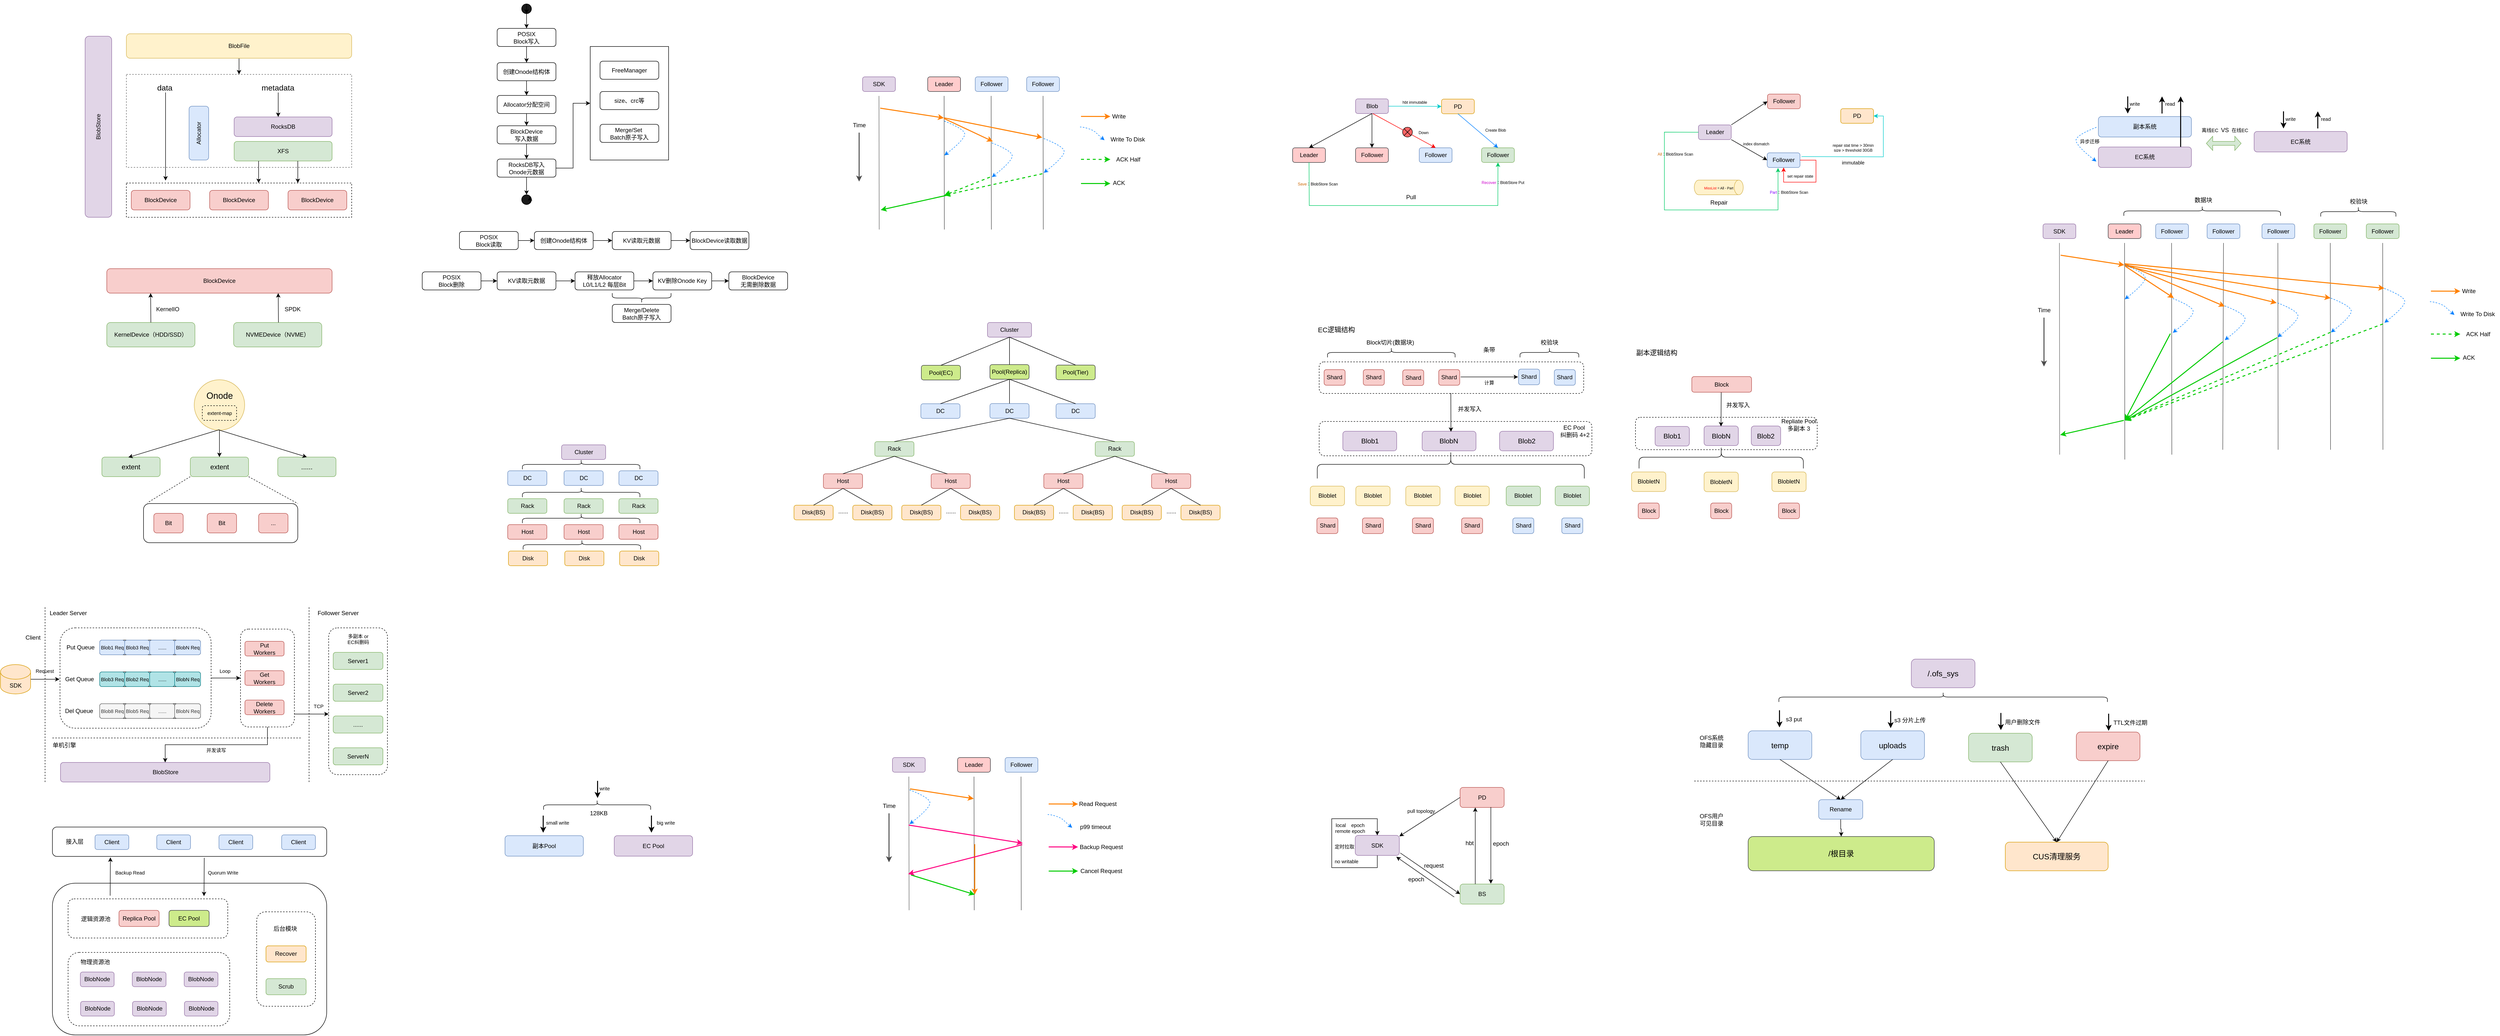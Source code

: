 <mxfile version="24.7.4">
  <diagram name="第 1 页" id="hEk644xWBqWTwLnJDk1-">
    <mxGraphModel dx="4104" dy="2932" grid="0" gridSize="10" guides="1" tooltips="1" connect="1" arrows="1" fold="1" page="1" pageScale="1" pageWidth="827" pageHeight="1169" math="0" shadow="0">
      <root>
        <mxCell id="0" />
        <mxCell id="1" parent="0" />
        <mxCell id="mA4usco_O7YDniZOFgtf-1" value="BlockDevice" style="rounded=1;whiteSpace=wrap;html=1;fillColor=#f8cecc;strokeColor=#b85450;" parent="1" vertex="1">
          <mxGeometry x="280" y="400" width="120" height="40" as="geometry" />
        </mxCell>
        <mxCell id="mA4usco_O7YDniZOFgtf-3" value="BlockDevice" style="rounded=1;whiteSpace=wrap;html=1;fillColor=#f8cecc;strokeColor=#b85450;" parent="1" vertex="1">
          <mxGeometry x="440" y="400" width="120" height="40" as="geometry" />
        </mxCell>
        <mxCell id="mA4usco_O7YDniZOFgtf-4" value="BlockDevice" style="rounded=1;whiteSpace=wrap;html=1;fillColor=#f8cecc;strokeColor=#b85450;" parent="1" vertex="1">
          <mxGeometry x="600" y="400" width="120" height="40" as="geometry" />
        </mxCell>
        <mxCell id="mA4usco_O7YDniZOFgtf-5" value="" style="rounded=0;whiteSpace=wrap;html=1;fillColor=none;dashed=1;" parent="1" vertex="1">
          <mxGeometry x="270" y="385" width="460" height="70" as="geometry" />
        </mxCell>
        <mxCell id="mA4usco_O7YDniZOFgtf-6" value="" style="endArrow=classic;html=1;rounded=0;" parent="1" edge="1">
          <mxGeometry width="50" height="50" relative="1" as="geometry">
            <mxPoint x="350" y="200" as="sourcePoint" />
            <mxPoint x="350" y="380" as="targetPoint" />
          </mxGeometry>
        </mxCell>
        <mxCell id="mA4usco_O7YDniZOFgtf-7" value="Allocator" style="rounded=1;whiteSpace=wrap;html=1;fillColor=#dae8fc;strokeColor=#6c8ebf;rotation=-90;" parent="1" vertex="1">
          <mxGeometry x="363" y="263" width="110" height="40" as="geometry" />
        </mxCell>
        <mxCell id="mA4usco_O7YDniZOFgtf-9" value="RocksDB" style="rounded=1;whiteSpace=wrap;html=1;fillColor=#e1d5e7;strokeColor=#9673a6;" parent="1" vertex="1">
          <mxGeometry x="490" y="250" width="200" height="40" as="geometry" />
        </mxCell>
        <mxCell id="mA4usco_O7YDniZOFgtf-10" value="XFS" style="rounded=1;whiteSpace=wrap;html=1;fillColor=#d5e8d4;strokeColor=#82b366;" parent="1" vertex="1">
          <mxGeometry x="490" y="300" width="200" height="40" as="geometry" />
        </mxCell>
        <mxCell id="mA4usco_O7YDniZOFgtf-13" value="" style="endArrow=classic;html=1;rounded=0;" parent="1" edge="1">
          <mxGeometry width="50" height="50" relative="1" as="geometry">
            <mxPoint x="540" y="340" as="sourcePoint" />
            <mxPoint x="540" y="385" as="targetPoint" />
          </mxGeometry>
        </mxCell>
        <mxCell id="mA4usco_O7YDniZOFgtf-14" value="" style="endArrow=classic;html=1;rounded=0;" parent="1" edge="1">
          <mxGeometry width="50" height="50" relative="1" as="geometry">
            <mxPoint x="620" y="340" as="sourcePoint" />
            <mxPoint x="620" y="385" as="targetPoint" />
          </mxGeometry>
        </mxCell>
        <mxCell id="mA4usco_O7YDniZOFgtf-15" value="" style="endArrow=classic;html=1;rounded=0;" parent="1" edge="1">
          <mxGeometry width="50" height="50" relative="1" as="geometry">
            <mxPoint x="580" y="200" as="sourcePoint" />
            <mxPoint x="580" y="250" as="targetPoint" />
          </mxGeometry>
        </mxCell>
        <mxCell id="mA4usco_O7YDniZOFgtf-16" value="metadata" style="text;html=1;align=center;verticalAlign=middle;resizable=0;points=[];autosize=1;strokeColor=none;fillColor=none;fontSize=16;" parent="1" vertex="1">
          <mxGeometry x="534" y="175" width="90" height="30" as="geometry" />
        </mxCell>
        <mxCell id="mA4usco_O7YDniZOFgtf-17" value="data" style="text;html=1;align=center;verticalAlign=middle;resizable=0;points=[];autosize=1;strokeColor=none;fillColor=none;fontSize=16;" parent="1" vertex="1">
          <mxGeometry x="323" y="175" width="50" height="30" as="geometry" />
        </mxCell>
        <mxCell id="mA4usco_O7YDniZOFgtf-18" value="" style="rounded=0;whiteSpace=wrap;html=1;fillColor=none;dashed=1;fontColor=#333333;strokeColor=#666666;" parent="1" vertex="1">
          <mxGeometry x="270" y="163" width="460" height="190" as="geometry" />
        </mxCell>
        <mxCell id="mA4usco_O7YDniZOFgtf-21" value="" style="edgeStyle=orthogonalEdgeStyle;rounded=0;orthogonalLoop=1;jettySize=auto;html=1;" parent="1" source="mA4usco_O7YDniZOFgtf-19" target="mA4usco_O7YDniZOFgtf-18" edge="1">
          <mxGeometry relative="1" as="geometry" />
        </mxCell>
        <mxCell id="mA4usco_O7YDniZOFgtf-19" value="BlobFile" style="rounded=1;whiteSpace=wrap;html=1;fillColor=#fff2cc;strokeColor=#d6b656;" parent="1" vertex="1">
          <mxGeometry x="270" y="80" width="460" height="50" as="geometry" />
        </mxCell>
        <mxCell id="mA4usco_O7YDniZOFgtf-42" value="BlobStore" style="rounded=1;whiteSpace=wrap;html=1;rotation=-90;fillColor=#e1d5e7;strokeColor=#9673a6;" parent="1" vertex="1">
          <mxGeometry x="27.88" y="242.88" width="370" height="54.25" as="geometry" />
        </mxCell>
        <mxCell id="uBYIenyCoJej_w_-4nAD-5" value="BlockDevice" style="rounded=1;whiteSpace=wrap;html=1;fillColor=#f8cecc;strokeColor=#b85450;" parent="1" vertex="1">
          <mxGeometry x="230" y="560" width="460" height="50" as="geometry" />
        </mxCell>
        <mxCell id="uBYIenyCoJej_w_-4nAD-6" value="KernelDevice（HDD/SSD）" style="rounded=1;whiteSpace=wrap;html=1;fillColor=#d5e8d4;strokeColor=#82b366;" parent="1" vertex="1">
          <mxGeometry x="230" y="670" width="180" height="50" as="geometry" />
        </mxCell>
        <mxCell id="uBYIenyCoJej_w_-4nAD-7" value="NVMEDevice（NVME）" style="rounded=1;whiteSpace=wrap;html=1;fillColor=#d5e8d4;strokeColor=#82b366;" parent="1" vertex="1">
          <mxGeometry x="489" y="670" width="180" height="50" as="geometry" />
        </mxCell>
        <mxCell id="uBYIenyCoJej_w_-4nAD-12" value="" style="endArrow=classic;html=1;rounded=0;" parent="1" edge="1">
          <mxGeometry width="50" height="50" relative="1" as="geometry">
            <mxPoint x="320" y="670" as="sourcePoint" />
            <mxPoint x="319.5" y="610" as="targetPoint" />
          </mxGeometry>
        </mxCell>
        <mxCell id="uBYIenyCoJej_w_-4nAD-13" value="KernelIO" style="text;html=1;align=center;verticalAlign=middle;resizable=0;points=[];autosize=1;strokeColor=none;fillColor=none;" parent="1" vertex="1">
          <mxGeometry x="321" y="630" width="65" height="26" as="geometry" />
        </mxCell>
        <mxCell id="uBYIenyCoJej_w_-4nAD-14" value="" style="endArrow=classic;html=1;rounded=0;" parent="1" edge="1">
          <mxGeometry width="50" height="50" relative="1" as="geometry">
            <mxPoint x="580.5" y="670" as="sourcePoint" />
            <mxPoint x="580" y="610" as="targetPoint" />
          </mxGeometry>
        </mxCell>
        <mxCell id="uBYIenyCoJej_w_-4nAD-15" value="SPDK" style="text;html=1;align=center;verticalAlign=middle;resizable=0;points=[];autosize=1;strokeColor=none;fillColor=none;" parent="1" vertex="1">
          <mxGeometry x="579" y="628" width="60" height="30" as="geometry" />
        </mxCell>
        <mxCell id="uBYIenyCoJej_w_-4nAD-18" value="" style="ellipse;whiteSpace=wrap;html=1;aspect=fixed;fillColor=#fff2cc;strokeColor=#d6b656;" parent="1" vertex="1">
          <mxGeometry x="408.5" y="787" width="103" height="103" as="geometry" />
        </mxCell>
        <mxCell id="uBYIenyCoJej_w_-4nAD-19" value="extent-map" style="text;html=1;align=center;verticalAlign=middle;resizable=0;points=[];autosize=1;strokeColor=default;fillColor=none;dashed=1;fontSize=10;rounded=1;" parent="1" vertex="1">
          <mxGeometry x="425" y="840" width="70" height="30" as="geometry" />
        </mxCell>
        <mxCell id="uBYIenyCoJej_w_-4nAD-21" value="extent" style="rounded=1;whiteSpace=wrap;html=1;fontSize=14;fillColor=#d5e8d4;strokeColor=#82b366;" parent="1" vertex="1">
          <mxGeometry x="220" y="945" width="119" height="40" as="geometry" />
        </mxCell>
        <mxCell id="uBYIenyCoJej_w_-4nAD-22" value="extent" style="rounded=1;whiteSpace=wrap;html=1;fontSize=14;fillColor=#d5e8d4;strokeColor=#82b366;" parent="1" vertex="1">
          <mxGeometry x="400.5" y="945" width="119" height="40" as="geometry" />
        </mxCell>
        <mxCell id="uBYIenyCoJej_w_-4nAD-23" value="......" style="rounded=1;whiteSpace=wrap;html=1;fontSize=14;fillColor=#d5e8d4;strokeColor=#82b366;" parent="1" vertex="1">
          <mxGeometry x="579" y="945" width="119" height="40" as="geometry" />
        </mxCell>
        <mxCell id="uBYIenyCoJej_w_-4nAD-24" value="" style="endArrow=classic;html=1;rounded=0;entryX=0.454;entryY=0.013;entryDx=0;entryDy=0;entryPerimeter=0;" parent="1" target="uBYIenyCoJej_w_-4nAD-21" edge="1">
          <mxGeometry width="50" height="50" relative="1" as="geometry">
            <mxPoint x="460" y="889" as="sourcePoint" />
            <mxPoint x="530" y="800" as="targetPoint" />
          </mxGeometry>
        </mxCell>
        <mxCell id="uBYIenyCoJej_w_-4nAD-25" value="" style="endArrow=classic;html=1;rounded=0;exitX=0.5;exitY=1;exitDx=0;exitDy=0;" parent="1" source="uBYIenyCoJej_w_-4nAD-18" target="uBYIenyCoJej_w_-4nAD-22" edge="1">
          <mxGeometry width="50" height="50" relative="1" as="geometry">
            <mxPoint x="480" y="850" as="sourcePoint" />
            <mxPoint x="530" y="800" as="targetPoint" />
          </mxGeometry>
        </mxCell>
        <mxCell id="uBYIenyCoJej_w_-4nAD-26" value="" style="endArrow=classic;html=1;rounded=0;entryX=0.5;entryY=0;entryDx=0;entryDy=0;exitX=0.5;exitY=1;exitDx=0;exitDy=0;" parent="1" source="uBYIenyCoJej_w_-4nAD-18" target="uBYIenyCoJej_w_-4nAD-23" edge="1">
          <mxGeometry width="50" height="50" relative="1" as="geometry">
            <mxPoint x="480" y="850" as="sourcePoint" />
            <mxPoint x="530" y="800" as="targetPoint" />
          </mxGeometry>
        </mxCell>
        <mxCell id="uBYIenyCoJej_w_-4nAD-27" value="" style="rounded=1;whiteSpace=wrap;html=1;fillColor=none;" parent="1" vertex="1">
          <mxGeometry x="305" y="1040" width="315" height="80" as="geometry" />
        </mxCell>
        <mxCell id="uBYIenyCoJej_w_-4nAD-28" style="edgeStyle=orthogonalEdgeStyle;rounded=0;orthogonalLoop=1;jettySize=auto;html=1;exitX=0.5;exitY=1;exitDx=0;exitDy=0;" parent="1" source="uBYIenyCoJej_w_-4nAD-27" target="uBYIenyCoJej_w_-4nAD-27" edge="1">
          <mxGeometry relative="1" as="geometry" />
        </mxCell>
        <mxCell id="uBYIenyCoJej_w_-4nAD-29" value="Bit" style="rounded=1;whiteSpace=wrap;html=1;fillColor=#f8cecc;strokeColor=#b85450;" parent="1" vertex="1">
          <mxGeometry x="326" y="1060" width="60" height="40" as="geometry" />
        </mxCell>
        <mxCell id="uBYIenyCoJej_w_-4nAD-30" value="Bit" style="rounded=1;whiteSpace=wrap;html=1;fillColor=#f8cecc;strokeColor=#b85450;" parent="1" vertex="1">
          <mxGeometry x="435" y="1060" width="60" height="40" as="geometry" />
        </mxCell>
        <mxCell id="uBYIenyCoJej_w_-4nAD-31" value="..." style="rounded=1;whiteSpace=wrap;html=1;fillColor=#f8cecc;strokeColor=#b85450;" parent="1" vertex="1">
          <mxGeometry x="540" y="1060" width="60" height="40" as="geometry" />
        </mxCell>
        <mxCell id="uBYIenyCoJej_w_-4nAD-32" value="" style="endArrow=none;html=1;rounded=0;entryX=0.025;entryY=-0.019;entryDx=0;entryDy=0;entryPerimeter=0;exitX=0;exitY=1;exitDx=0;exitDy=0;dashed=1;" parent="1" source="uBYIenyCoJej_w_-4nAD-22" target="uBYIenyCoJej_w_-4nAD-27" edge="1">
          <mxGeometry width="50" height="50" relative="1" as="geometry">
            <mxPoint x="480" y="850" as="sourcePoint" />
            <mxPoint x="530" y="800" as="targetPoint" />
          </mxGeometry>
        </mxCell>
        <mxCell id="uBYIenyCoJej_w_-4nAD-33" value="" style="endArrow=none;html=1;rounded=0;entryX=1;entryY=0;entryDx=0;entryDy=0;exitX=1;exitY=1;exitDx=0;exitDy=0;dashed=1;" parent="1" source="uBYIenyCoJej_w_-4nAD-22" target="uBYIenyCoJej_w_-4nAD-27" edge="1">
          <mxGeometry width="50" height="50" relative="1" as="geometry">
            <mxPoint x="480" y="850" as="sourcePoint" />
            <mxPoint x="530" y="800" as="targetPoint" />
          </mxGeometry>
        </mxCell>
        <mxCell id="uBYIenyCoJej_w_-4nAD-34" value="Onode" style="text;html=1;align=center;verticalAlign=middle;resizable=0;points=[];autosize=1;strokeColor=none;fillColor=none;fontSize=18;" parent="1" vertex="1">
          <mxGeometry x="420" y="800" width="80" height="40" as="geometry" />
        </mxCell>
        <mxCell id="uBYIenyCoJej_w_-4nAD-37" value="" style="edgeStyle=orthogonalEdgeStyle;rounded=0;orthogonalLoop=1;jettySize=auto;html=1;" parent="1" source="uBYIenyCoJej_w_-4nAD-35" target="uBYIenyCoJej_w_-4nAD-36" edge="1">
          <mxGeometry relative="1" as="geometry" />
        </mxCell>
        <mxCell id="uBYIenyCoJej_w_-4nAD-35" value="POSIX&lt;div&gt;Block写入&lt;/div&gt;" style="rounded=1;whiteSpace=wrap;html=1;fillColor=none;" parent="1" vertex="1">
          <mxGeometry x="1027" y="69.01" width="120" height="37" as="geometry" />
        </mxCell>
        <mxCell id="uBYIenyCoJej_w_-4nAD-41" value="" style="edgeStyle=orthogonalEdgeStyle;rounded=0;orthogonalLoop=1;jettySize=auto;html=1;" parent="1" source="uBYIenyCoJej_w_-4nAD-36" target="uBYIenyCoJej_w_-4nAD-40" edge="1">
          <mxGeometry relative="1" as="geometry" />
        </mxCell>
        <mxCell id="uBYIenyCoJej_w_-4nAD-36" value="创建Onode结构体" style="rounded=1;whiteSpace=wrap;html=1;fillColor=none;" parent="1" vertex="1">
          <mxGeometry x="1027" y="139.01" width="120" height="37" as="geometry" />
        </mxCell>
        <mxCell id="uBYIenyCoJej_w_-4nAD-43" value="" style="edgeStyle=orthogonalEdgeStyle;rounded=0;orthogonalLoop=1;jettySize=auto;html=1;" parent="1" source="uBYIenyCoJej_w_-4nAD-38" target="uBYIenyCoJej_w_-4nAD-39" edge="1">
          <mxGeometry relative="1" as="geometry" />
        </mxCell>
        <mxCell id="uBYIenyCoJej_w_-4nAD-38" value="BlockDevice&lt;div&gt;写入数据&lt;/div&gt;" style="rounded=1;whiteSpace=wrap;html=1;fillColor=none;" parent="1" vertex="1">
          <mxGeometry x="1027" y="268.01" width="120" height="37" as="geometry" />
        </mxCell>
        <mxCell id="uBYIenyCoJej_w_-4nAD-50" value="" style="edgeStyle=orthogonalEdgeStyle;rounded=0;orthogonalLoop=1;jettySize=auto;html=1;" parent="1" source="uBYIenyCoJej_w_-4nAD-39" target="uBYIenyCoJej_w_-4nAD-49" edge="1">
          <mxGeometry relative="1" as="geometry" />
        </mxCell>
        <mxCell id="uBYIenyCoJej_w_-4nAD-56" value="" style="edgeStyle=orthogonalEdgeStyle;rounded=0;orthogonalLoop=1;jettySize=auto;html=1;" parent="1" source="uBYIenyCoJej_w_-4nAD-39" target="uBYIenyCoJej_w_-4nAD-55" edge="1">
          <mxGeometry relative="1" as="geometry" />
        </mxCell>
        <mxCell id="uBYIenyCoJej_w_-4nAD-39" value="RocksDB写入&lt;div&gt;Onode元数据&lt;/div&gt;" style="rounded=1;whiteSpace=wrap;html=1;fillColor=none;" parent="1" vertex="1">
          <mxGeometry x="1027" y="336.01" width="120" height="37" as="geometry" />
        </mxCell>
        <mxCell id="uBYIenyCoJej_w_-4nAD-42" value="" style="edgeStyle=orthogonalEdgeStyle;rounded=0;orthogonalLoop=1;jettySize=auto;html=1;" parent="1" source="uBYIenyCoJej_w_-4nAD-40" target="uBYIenyCoJej_w_-4nAD-38" edge="1">
          <mxGeometry relative="1" as="geometry" />
        </mxCell>
        <mxCell id="uBYIenyCoJej_w_-4nAD-40" value="Allocator分配空间" style="rounded=1;whiteSpace=wrap;html=1;fillColor=none;" parent="1" vertex="1">
          <mxGeometry x="1027" y="206.01" width="120" height="37" as="geometry" />
        </mxCell>
        <mxCell id="uBYIenyCoJej_w_-4nAD-48" style="edgeStyle=orthogonalEdgeStyle;rounded=0;orthogonalLoop=1;jettySize=auto;html=1;exitX=0.5;exitY=1;exitDx=0;exitDy=0;entryX=0.5;entryY=0;entryDx=0;entryDy=0;" parent="1" source="uBYIenyCoJej_w_-4nAD-44" target="uBYIenyCoJej_w_-4nAD-35" edge="1">
          <mxGeometry relative="1" as="geometry" />
        </mxCell>
        <mxCell id="uBYIenyCoJej_w_-4nAD-44" value="" style="ellipse;whiteSpace=wrap;html=1;aspect=fixed;fillColor=#1A1A1A;" parent="1" vertex="1">
          <mxGeometry x="1077" y="19.01" width="20" height="20" as="geometry" />
        </mxCell>
        <mxCell id="uBYIenyCoJej_w_-4nAD-45" style="edgeStyle=orthogonalEdgeStyle;rounded=0;orthogonalLoop=1;jettySize=auto;html=1;exitX=0.5;exitY=0;exitDx=0;exitDy=0;entryX=0.5;entryY=1;entryDx=0;entryDy=0;" parent="1" source="uBYIenyCoJej_w_-4nAD-44" target="uBYIenyCoJej_w_-4nAD-44" edge="1">
          <mxGeometry relative="1" as="geometry">
            <Array as="points">
              <mxPoint x="1087" y="39.01" />
              <mxPoint x="1087" y="39.01" />
            </Array>
          </mxGeometry>
        </mxCell>
        <mxCell id="uBYIenyCoJej_w_-4nAD-49" value="" style="ellipse;whiteSpace=wrap;html=1;aspect=fixed;fillColor=#1A1A1A;" parent="1" vertex="1">
          <mxGeometry x="1077" y="409.01" width="20" height="20" as="geometry" />
        </mxCell>
        <mxCell id="uBYIenyCoJej_w_-4nAD-51" style="edgeStyle=orthogonalEdgeStyle;rounded=0;orthogonalLoop=1;jettySize=auto;html=1;exitX=1;exitY=1;exitDx=0;exitDy=0;entryX=1;entryY=0;entryDx=0;entryDy=0;" parent="1" source="uBYIenyCoJej_w_-4nAD-49" target="uBYIenyCoJej_w_-4nAD-49" edge="1">
          <mxGeometry relative="1" as="geometry" />
        </mxCell>
        <mxCell id="uBYIenyCoJej_w_-4nAD-52" value="FreeManager" style="rounded=1;whiteSpace=wrap;html=1;fillColor=none;" parent="1" vertex="1">
          <mxGeometry x="1237" y="136.01" width="120" height="37" as="geometry" />
        </mxCell>
        <mxCell id="uBYIenyCoJej_w_-4nAD-53" value="size、crc等" style="rounded=1;whiteSpace=wrap;html=1;fillColor=none;" parent="1" vertex="1">
          <mxGeometry x="1237" y="198.01" width="120" height="37" as="geometry" />
        </mxCell>
        <mxCell id="uBYIenyCoJej_w_-4nAD-54" value="Merge/Set&amp;nbsp;&lt;div&gt;Batch原子写入&lt;/div&gt;" style="rounded=1;whiteSpace=wrap;html=1;fillColor=none;" parent="1" vertex="1">
          <mxGeometry x="1237" y="265.01" width="120" height="37" as="geometry" />
        </mxCell>
        <mxCell id="uBYIenyCoJej_w_-4nAD-55" value="" style="rounded=0;whiteSpace=wrap;html=1;fillColor=none;" parent="1" vertex="1">
          <mxGeometry x="1217" y="106.01" width="160" height="232" as="geometry" />
        </mxCell>
        <mxCell id="uBYIenyCoJej_w_-4nAD-61" value="" style="edgeStyle=orthogonalEdgeStyle;rounded=0;orthogonalLoop=1;jettySize=auto;html=1;" parent="1" source="uBYIenyCoJej_w_-4nAD-57" target="uBYIenyCoJej_w_-4nAD-58" edge="1">
          <mxGeometry relative="1" as="geometry" />
        </mxCell>
        <mxCell id="uBYIenyCoJej_w_-4nAD-57" value="POSIX&lt;div&gt;Block读取&lt;/div&gt;" style="rounded=1;whiteSpace=wrap;html=1;fillColor=none;" parent="1" vertex="1">
          <mxGeometry x="950" y="484.01" width="120" height="37" as="geometry" />
        </mxCell>
        <mxCell id="uBYIenyCoJej_w_-4nAD-62" value="" style="edgeStyle=orthogonalEdgeStyle;rounded=0;orthogonalLoop=1;jettySize=auto;html=1;" parent="1" source="uBYIenyCoJej_w_-4nAD-58" target="uBYIenyCoJej_w_-4nAD-59" edge="1">
          <mxGeometry relative="1" as="geometry" />
        </mxCell>
        <mxCell id="uBYIenyCoJej_w_-4nAD-58" value="创建Onode结构体" style="rounded=1;whiteSpace=wrap;html=1;fillColor=none;" parent="1" vertex="1">
          <mxGeometry x="1103" y="484.01" width="120" height="37" as="geometry" />
        </mxCell>
        <mxCell id="uBYIenyCoJej_w_-4nAD-63" value="" style="edgeStyle=orthogonalEdgeStyle;rounded=0;orthogonalLoop=1;jettySize=auto;html=1;" parent="1" source="uBYIenyCoJej_w_-4nAD-59" target="uBYIenyCoJej_w_-4nAD-60" edge="1">
          <mxGeometry relative="1" as="geometry" />
        </mxCell>
        <mxCell id="uBYIenyCoJej_w_-4nAD-59" value="KV读取元数据" style="rounded=1;whiteSpace=wrap;html=1;fillColor=none;" parent="1" vertex="1">
          <mxGeometry x="1262" y="484.01" width="120" height="37" as="geometry" />
        </mxCell>
        <mxCell id="uBYIenyCoJej_w_-4nAD-60" value="BlockDevice读取数据" style="rounded=1;whiteSpace=wrap;html=1;fillColor=none;" parent="1" vertex="1">
          <mxGeometry x="1421" y="484.01" width="120" height="37" as="geometry" />
        </mxCell>
        <mxCell id="qF25KTgNBB7xR8GcAoYN-1" value="Cluster" style="rounded=1;whiteSpace=wrap;html=1;fillColor=#e1d5e7;strokeColor=#9673a6;" parent="1" vertex="1">
          <mxGeometry x="1158.5" y="920" width="90" height="30" as="geometry" />
        </mxCell>
        <mxCell id="qF25KTgNBB7xR8GcAoYN-2" value="DC" style="rounded=1;whiteSpace=wrap;html=1;fillColor=#dae8fc;strokeColor=#6c8ebf;" parent="1" vertex="1">
          <mxGeometry x="1048.5" y="973" width="80" height="30" as="geometry" />
        </mxCell>
        <mxCell id="qF25KTgNBB7xR8GcAoYN-4" value="DC" style="rounded=1;whiteSpace=wrap;html=1;fillColor=#dae8fc;strokeColor=#6c8ebf;" parent="1" vertex="1">
          <mxGeometry x="1163.5" y="973" width="80" height="30" as="geometry" />
        </mxCell>
        <mxCell id="qF25KTgNBB7xR8GcAoYN-5" value="DC" style="rounded=1;whiteSpace=wrap;html=1;fillColor=#dae8fc;strokeColor=#6c8ebf;" parent="1" vertex="1">
          <mxGeometry x="1275.5" y="973" width="80" height="30" as="geometry" />
        </mxCell>
        <mxCell id="qF25KTgNBB7xR8GcAoYN-6" value="" style="shape=curlyBracket;whiteSpace=wrap;html=1;rounded=1;labelPosition=left;verticalLabelPosition=middle;align=right;verticalAlign=middle;rotation=90;" parent="1" vertex="1">
          <mxGeometry x="1188.5" y="840" width="20" height="240" as="geometry" />
        </mxCell>
        <mxCell id="qF25KTgNBB7xR8GcAoYN-7" value="Rack" style="rounded=1;whiteSpace=wrap;html=1;fillColor=#d5e8d4;strokeColor=#82b366;" parent="1" vertex="1">
          <mxGeometry x="1048.5" y="1030" width="80" height="30" as="geometry" />
        </mxCell>
        <mxCell id="qF25KTgNBB7xR8GcAoYN-8" value="Rack" style="rounded=1;whiteSpace=wrap;html=1;fillColor=#d5e8d4;strokeColor=#82b366;" parent="1" vertex="1">
          <mxGeometry x="1163.5" y="1030" width="80" height="30" as="geometry" />
        </mxCell>
        <mxCell id="qF25KTgNBB7xR8GcAoYN-9" value="Rack" style="rounded=1;whiteSpace=wrap;html=1;fillColor=#d5e8d4;strokeColor=#82b366;" parent="1" vertex="1">
          <mxGeometry x="1275.5" y="1030" width="80" height="30" as="geometry" />
        </mxCell>
        <mxCell id="qF25KTgNBB7xR8GcAoYN-10" value="" style="shape=curlyBracket;whiteSpace=wrap;html=1;rounded=1;labelPosition=left;verticalLabelPosition=middle;align=right;verticalAlign=middle;rotation=90;" parent="1" vertex="1">
          <mxGeometry x="1188.5" y="897" width="20" height="240" as="geometry" />
        </mxCell>
        <mxCell id="qF25KTgNBB7xR8GcAoYN-11" value="Host" style="rounded=1;whiteSpace=wrap;html=1;fillColor=#f8cecc;strokeColor=#b85450;" parent="1" vertex="1">
          <mxGeometry x="1048.5" y="1083" width="80" height="30" as="geometry" />
        </mxCell>
        <mxCell id="qF25KTgNBB7xR8GcAoYN-12" value="Host" style="rounded=1;whiteSpace=wrap;html=1;fillColor=#f8cecc;strokeColor=#b85450;" parent="1" vertex="1">
          <mxGeometry x="1163.5" y="1083" width="80" height="30" as="geometry" />
        </mxCell>
        <mxCell id="qF25KTgNBB7xR8GcAoYN-13" value="Host" style="rounded=1;whiteSpace=wrap;html=1;fillColor=#f8cecc;strokeColor=#b85450;" parent="1" vertex="1">
          <mxGeometry x="1275.5" y="1083" width="80" height="30" as="geometry" />
        </mxCell>
        <mxCell id="qF25KTgNBB7xR8GcAoYN-14" value="" style="shape=curlyBracket;whiteSpace=wrap;html=1;rounded=1;labelPosition=left;verticalLabelPosition=middle;align=right;verticalAlign=middle;rotation=90;" parent="1" vertex="1">
          <mxGeometry x="1188.5" y="950" width="20" height="240" as="geometry" />
        </mxCell>
        <mxCell id="qF25KTgNBB7xR8GcAoYN-15" value="Disk" style="rounded=1;whiteSpace=wrap;html=1;fillColor=#ffe6cc;strokeColor=#d79b00;" parent="1" vertex="1">
          <mxGeometry x="1050" y="1137" width="80" height="30" as="geometry" />
        </mxCell>
        <mxCell id="qF25KTgNBB7xR8GcAoYN-16" value="Disk" style="rounded=1;whiteSpace=wrap;html=1;fillColor=#ffe6cc;strokeColor=#d79b00;" parent="1" vertex="1">
          <mxGeometry x="1165" y="1137" width="80" height="30" as="geometry" />
        </mxCell>
        <mxCell id="qF25KTgNBB7xR8GcAoYN-17" value="Disk" style="rounded=1;whiteSpace=wrap;html=1;fillColor=#ffe6cc;strokeColor=#d79b00;" parent="1" vertex="1">
          <mxGeometry x="1277" y="1137" width="80" height="30" as="geometry" />
        </mxCell>
        <mxCell id="qF25KTgNBB7xR8GcAoYN-18" value="" style="shape=curlyBracket;whiteSpace=wrap;html=1;rounded=1;labelPosition=left;verticalLabelPosition=middle;align=right;verticalAlign=middle;rotation=90;" parent="1" vertex="1">
          <mxGeometry x="1190" y="1004" width="20" height="240" as="geometry" />
        </mxCell>
        <mxCell id="qF25KTgNBB7xR8GcAoYN-19" value="" style="edgeStyle=orthogonalEdgeStyle;rounded=0;orthogonalLoop=1;jettySize=auto;html=1;" parent="1" source="qF25KTgNBB7xR8GcAoYN-20" target="qF25KTgNBB7xR8GcAoYN-22" edge="1">
          <mxGeometry relative="1" as="geometry" />
        </mxCell>
        <mxCell id="qF25KTgNBB7xR8GcAoYN-20" value="POSIX&lt;div&gt;Block删除&lt;/div&gt;" style="rounded=1;whiteSpace=wrap;html=1;fillColor=none;" parent="1" vertex="1">
          <mxGeometry x="874" y="566.5" width="120" height="37" as="geometry" />
        </mxCell>
        <mxCell id="qF25KTgNBB7xR8GcAoYN-21" value="" style="edgeStyle=orthogonalEdgeStyle;rounded=0;orthogonalLoop=1;jettySize=auto;html=1;" parent="1" source="qF25KTgNBB7xR8GcAoYN-22" target="qF25KTgNBB7xR8GcAoYN-24" edge="1">
          <mxGeometry relative="1" as="geometry" />
        </mxCell>
        <mxCell id="qF25KTgNBB7xR8GcAoYN-22" value="KV读取元数据" style="rounded=1;whiteSpace=wrap;html=1;fillColor=none;" parent="1" vertex="1">
          <mxGeometry x="1027" y="566.5" width="120" height="37" as="geometry" />
        </mxCell>
        <mxCell id="qF25KTgNBB7xR8GcAoYN-23" value="" style="edgeStyle=orthogonalEdgeStyle;rounded=0;orthogonalLoop=1;jettySize=auto;html=1;" parent="1" source="qF25KTgNBB7xR8GcAoYN-24" target="qF25KTgNBB7xR8GcAoYN-25" edge="1">
          <mxGeometry relative="1" as="geometry" />
        </mxCell>
        <mxCell id="qF25KTgNBB7xR8GcAoYN-24" value="释放Allocator&lt;div&gt;L0/L1/L2 每层Bit&lt;/div&gt;" style="rounded=1;whiteSpace=wrap;html=1;fillColor=none;" parent="1" vertex="1">
          <mxGeometry x="1186" y="566.5" width="120" height="37" as="geometry" />
        </mxCell>
        <mxCell id="qF25KTgNBB7xR8GcAoYN-30" value="" style="edgeStyle=orthogonalEdgeStyle;rounded=0;orthogonalLoop=1;jettySize=auto;html=1;" parent="1" source="qF25KTgNBB7xR8GcAoYN-25" target="qF25KTgNBB7xR8GcAoYN-27" edge="1">
          <mxGeometry relative="1" as="geometry" />
        </mxCell>
        <mxCell id="qF25KTgNBB7xR8GcAoYN-25" value="KV删除Onode Key" style="rounded=1;whiteSpace=wrap;html=1;fillColor=none;" parent="1" vertex="1">
          <mxGeometry x="1345" y="566.5" width="120" height="37" as="geometry" />
        </mxCell>
        <mxCell id="qF25KTgNBB7xR8GcAoYN-27" value="BlockDevice&lt;div&gt;无需删除数据&lt;/div&gt;" style="rounded=1;whiteSpace=wrap;html=1;fillColor=none;" parent="1" vertex="1">
          <mxGeometry x="1500" y="566.5" width="120" height="37" as="geometry" />
        </mxCell>
        <mxCell id="qF25KTgNBB7xR8GcAoYN-28" value="" style="shape=curlyBracket;whiteSpace=wrap;html=1;rounded=1;flipH=1;labelPosition=right;verticalLabelPosition=middle;align=left;verticalAlign=middle;rotation=90;" parent="1" vertex="1">
          <mxGeometry x="1312" y="560" width="20" height="120" as="geometry" />
        </mxCell>
        <mxCell id="qF25KTgNBB7xR8GcAoYN-29" value="Merge/Delete&lt;div&gt;Batch原子写入&lt;/div&gt;" style="rounded=1;whiteSpace=wrap;html=1;fillColor=none;" parent="1" vertex="1">
          <mxGeometry x="1262" y="633" width="120" height="37" as="geometry" />
        </mxCell>
        <mxCell id="u47Wq5W3U5I5WtXVGjhD-43" value="" style="edgeStyle=orthogonalEdgeStyle;rounded=0;orthogonalLoop=1;jettySize=auto;html=1;" parent="1" source="u47Wq5W3U5I5WtXVGjhD-3" target="u47Wq5W3U5I5WtXVGjhD-41" edge="1">
          <mxGeometry relative="1" as="geometry" />
        </mxCell>
        <mxCell id="u47Wq5W3U5I5WtXVGjhD-3" value="SDK" style="shape=cylinder3;whiteSpace=wrap;html=1;boundedLbl=1;backgroundOutline=1;size=15;fillColor=#ffe6cc;strokeColor=#d79b00;" parent="1" vertex="1">
          <mxGeometry x="13" y="1369" width="61.5" height="60" as="geometry" />
        </mxCell>
        <mxCell id="u47Wq5W3U5I5WtXVGjhD-4" value="Put&lt;br&gt;Workers" style="rounded=1;whiteSpace=wrap;html=1;fillColor=#f8cecc;strokeColor=#b85450;" parent="1" vertex="1">
          <mxGeometry x="512" y="1321.5" width="80" height="30" as="geometry" />
        </mxCell>
        <mxCell id="u47Wq5W3U5I5WtXVGjhD-5" value="&lt;div&gt;Get&lt;/div&gt;Workers" style="rounded=1;whiteSpace=wrap;html=1;fillColor=#f8cecc;strokeColor=#b85450;" parent="1" vertex="1">
          <mxGeometry x="512" y="1381.5" width="80" height="30" as="geometry" />
        </mxCell>
        <mxCell id="u47Wq5W3U5I5WtXVGjhD-6" value="&lt;div&gt;Delete&lt;/div&gt;Workers" style="rounded=1;whiteSpace=wrap;html=1;fillColor=#f8cecc;strokeColor=#b85450;" parent="1" vertex="1">
          <mxGeometry x="512" y="1441.5" width="80" height="30" as="geometry" />
        </mxCell>
        <mxCell id="u47Wq5W3U5I5WtXVGjhD-45" value="" style="edgeStyle=orthogonalEdgeStyle;rounded=0;orthogonalLoop=1;jettySize=auto;html=1;" parent="1" source="u47Wq5W3U5I5WtXVGjhD-7" target="u47Wq5W3U5I5WtXVGjhD-11" edge="1">
          <mxGeometry relative="1" as="geometry" />
        </mxCell>
        <mxCell id="u47Wq5W3U5I5WtXVGjhD-7" value="" style="rounded=1;whiteSpace=wrap;html=1;fillColor=none;dashed=1;" parent="1" vertex="1">
          <mxGeometry x="134.5" y="1294" width="308.5" height="205" as="geometry" />
        </mxCell>
        <mxCell id="u47Wq5W3U5I5WtXVGjhD-8" value="" style="rounded=1;whiteSpace=wrap;html=1;fillColor=none;" parent="1" vertex="1">
          <mxGeometry x="215.5" y="1319" width="206" height="30" as="geometry" />
        </mxCell>
        <mxCell id="u47Wq5W3U5I5WtXVGjhD-48" value="" style="edgeStyle=orthogonalEdgeStyle;rounded=0;orthogonalLoop=1;jettySize=auto;html=1;" parent="1" source="u47Wq5W3U5I5WtXVGjhD-11" target="u47Wq5W3U5I5WtXVGjhD-47" edge="1">
          <mxGeometry relative="1" as="geometry" />
        </mxCell>
        <mxCell id="u47Wq5W3U5I5WtXVGjhD-11" value="" style="rounded=1;whiteSpace=wrap;html=1;fillColor=none;dashed=1;" parent="1" vertex="1">
          <mxGeometry x="503" y="1296.5" width="110" height="200" as="geometry" />
        </mxCell>
        <mxCell id="u47Wq5W3U5I5WtXVGjhD-15" value="Blob1 Req" style="rounded=1;whiteSpace=wrap;html=1;fillColor=#dae8fc;fontSize=10;strokeColor=#6c8ebf;" parent="1" vertex="1">
          <mxGeometry x="215.5" y="1319" width="51" height="30" as="geometry" />
        </mxCell>
        <mxCell id="u47Wq5W3U5I5WtXVGjhD-17" value="Blob3 Req" style="rounded=1;whiteSpace=wrap;html=1;fillColor=#dae8fc;fontSize=10;strokeColor=#6c8ebf;" parent="1" vertex="1">
          <mxGeometry x="266.5" y="1319" width="51" height="30" as="geometry" />
        </mxCell>
        <mxCell id="u47Wq5W3U5I5WtXVGjhD-18" value="......" style="rounded=1;whiteSpace=wrap;html=1;fillColor=#dae8fc;fontSize=10;strokeColor=#6c8ebf;" parent="1" vertex="1">
          <mxGeometry x="317.5" y="1319" width="51" height="30" as="geometry" />
        </mxCell>
        <mxCell id="u47Wq5W3U5I5WtXVGjhD-19" value="BlobN Req" style="rounded=1;whiteSpace=wrap;html=1;fillColor=#dae8fc;fontSize=10;strokeColor=#6c8ebf;" parent="1" vertex="1">
          <mxGeometry x="368.5" y="1319" width="53" height="30" as="geometry" />
        </mxCell>
        <mxCell id="u47Wq5W3U5I5WtXVGjhD-30" value="" style="rounded=1;whiteSpace=wrap;html=1;fillColor=none;" parent="1" vertex="1">
          <mxGeometry x="215.5" y="1384" width="206" height="30" as="geometry" />
        </mxCell>
        <mxCell id="u47Wq5W3U5I5WtXVGjhD-31" value="Blob3 Req" style="rounded=1;whiteSpace=wrap;html=1;fillColor=#b0e3e6;fontSize=10;strokeColor=#0e8088;" parent="1" vertex="1">
          <mxGeometry x="215.5" y="1384" width="51" height="30" as="geometry" />
        </mxCell>
        <mxCell id="u47Wq5W3U5I5WtXVGjhD-32" value="Blob2 Req" style="rounded=1;whiteSpace=wrap;html=1;fillColor=#b0e3e6;fontSize=10;strokeColor=#0e8088;" parent="1" vertex="1">
          <mxGeometry x="266.5" y="1384" width="51" height="30" as="geometry" />
        </mxCell>
        <mxCell id="u47Wq5W3U5I5WtXVGjhD-33" value="......" style="rounded=1;whiteSpace=wrap;html=1;fillColor=#b0e3e6;fontSize=10;strokeColor=#0e8088;" parent="1" vertex="1">
          <mxGeometry x="317.5" y="1384" width="51" height="30" as="geometry" />
        </mxCell>
        <mxCell id="u47Wq5W3U5I5WtXVGjhD-34" value="BlobN Req" style="rounded=1;whiteSpace=wrap;html=1;fillColor=#b0e3e6;fontSize=10;strokeColor=#0e8088;" parent="1" vertex="1">
          <mxGeometry x="368.5" y="1384" width="53" height="30" as="geometry" />
        </mxCell>
        <mxCell id="u47Wq5W3U5I5WtXVGjhD-35" value="" style="rounded=1;whiteSpace=wrap;html=1;fillColor=none;" parent="1" vertex="1">
          <mxGeometry x="215.5" y="1449" width="206" height="30" as="geometry" />
        </mxCell>
        <mxCell id="u47Wq5W3U5I5WtXVGjhD-36" value="Blob8 Req" style="rounded=1;whiteSpace=wrap;html=1;fillColor=#f5f5f5;fontSize=10;strokeColor=#666666;fontColor=#333333;" parent="1" vertex="1">
          <mxGeometry x="215.5" y="1449" width="51" height="30" as="geometry" />
        </mxCell>
        <mxCell id="u47Wq5W3U5I5WtXVGjhD-37" value="Blob5 Req" style="rounded=1;whiteSpace=wrap;html=1;fillColor=#f5f5f5;fontSize=10;strokeColor=#666666;fontColor=#333333;" parent="1" vertex="1">
          <mxGeometry x="266.5" y="1449" width="51" height="30" as="geometry" />
        </mxCell>
        <mxCell id="u47Wq5W3U5I5WtXVGjhD-38" value="......" style="rounded=1;whiteSpace=wrap;html=1;fillColor=#f5f5f5;fontSize=10;fontColor=#333333;strokeColor=#666666;" parent="1" vertex="1">
          <mxGeometry x="317.5" y="1449" width="51" height="30" as="geometry" />
        </mxCell>
        <mxCell id="u47Wq5W3U5I5WtXVGjhD-39" value="BlobN Req" style="rounded=1;whiteSpace=wrap;html=1;fillColor=#f5f5f5;fontSize=10;fontColor=#333333;strokeColor=#666666;" parent="1" vertex="1">
          <mxGeometry x="368.5" y="1449" width="53" height="30" as="geometry" />
        </mxCell>
        <mxCell id="u47Wq5W3U5I5WtXVGjhD-40" value="Put Queue" style="text;html=1;align=center;verticalAlign=middle;resizable=0;points=[];autosize=1;strokeColor=none;fillColor=none;" parent="1" vertex="1">
          <mxGeometry x="135.5" y="1319" width="80" height="30" as="geometry" />
        </mxCell>
        <mxCell id="u47Wq5W3U5I5WtXVGjhD-41" value="Get Queue" style="text;html=1;align=center;verticalAlign=middle;resizable=0;points=[];autosize=1;strokeColor=none;fillColor=none;" parent="1" vertex="1">
          <mxGeometry x="133.5" y="1384" width="80" height="30" as="geometry" />
        </mxCell>
        <mxCell id="u47Wq5W3U5I5WtXVGjhD-42" value="Del Queue" style="text;html=1;align=center;verticalAlign=middle;resizable=0;points=[];autosize=1;strokeColor=none;fillColor=none;" parent="1" vertex="1">
          <mxGeometry x="133" y="1449" width="80" height="30" as="geometry" />
        </mxCell>
        <mxCell id="u47Wq5W3U5I5WtXVGjhD-44" value="&lt;font style=&quot;font-size: 10px;&quot;&gt;Request&lt;/font&gt;" style="text;html=1;align=center;verticalAlign=middle;resizable=0;points=[];autosize=1;strokeColor=none;fillColor=none;" parent="1" vertex="1">
          <mxGeometry x="73" y="1367" width="60" height="30" as="geometry" />
        </mxCell>
        <mxCell id="u47Wq5W3U5I5WtXVGjhD-46" value="" style="endArrow=none;html=1;rounded=0;dashed=1;" parent="1" edge="1">
          <mxGeometry width="50" height="50" relative="1" as="geometry">
            <mxPoint x="104" y="1609" as="sourcePoint" />
            <mxPoint x="104" y="1249" as="targetPoint" />
          </mxGeometry>
        </mxCell>
        <mxCell id="u47Wq5W3U5I5WtXVGjhD-47" value="BlobStore" style="rounded=1;whiteSpace=wrap;html=1;fillColor=#e1d5e7;strokeColor=#9673a6;" parent="1" vertex="1">
          <mxGeometry x="135.5" y="1569" width="427.5" height="40" as="geometry" />
        </mxCell>
        <mxCell id="u47Wq5W3U5I5WtXVGjhD-49" value="Client" style="text;html=1;align=center;verticalAlign=middle;resizable=0;points=[];autosize=1;strokeColor=none;fillColor=none;" parent="1" vertex="1">
          <mxGeometry x="54" y="1299" width="50" height="30" as="geometry" />
        </mxCell>
        <mxCell id="u47Wq5W3U5I5WtXVGjhD-50" value="Leader Server" style="text;html=1;align=center;verticalAlign=middle;resizable=0;points=[];autosize=1;strokeColor=none;fillColor=none;" parent="1" vertex="1">
          <mxGeometry x="104" y="1251" width="94" height="26" as="geometry" />
        </mxCell>
        <mxCell id="u47Wq5W3U5I5WtXVGjhD-51" value="" style="endArrow=none;dashed=1;html=1;rounded=0;" parent="1" edge="1">
          <mxGeometry width="50" height="50" relative="1" as="geometry">
            <mxPoint x="119" y="1519" as="sourcePoint" />
            <mxPoint x="629" y="1519" as="targetPoint" />
          </mxGeometry>
        </mxCell>
        <mxCell id="u47Wq5W3U5I5WtXVGjhD-52" value="单机引擎" style="text;html=1;align=center;verticalAlign=middle;resizable=0;points=[];autosize=1;strokeColor=none;fillColor=none;" parent="1" vertex="1">
          <mxGeometry x="108" y="1519" width="70" height="30" as="geometry" />
        </mxCell>
        <mxCell id="u47Wq5W3U5I5WtXVGjhD-53" value="&lt;font style=&quot;font-size: 10px;&quot;&gt;并发读写&lt;/font&gt;" style="text;html=1;align=center;verticalAlign=middle;resizable=0;points=[];autosize=1;strokeColor=none;fillColor=none;" parent="1" vertex="1">
          <mxGeometry x="423" y="1529" width="60" height="30" as="geometry" />
        </mxCell>
        <mxCell id="u47Wq5W3U5I5WtXVGjhD-55" value="Server1" style="rounded=1;whiteSpace=wrap;html=1;fillColor=#d5e8d4;strokeColor=#82b366;" parent="1" vertex="1">
          <mxGeometry x="692.25" y="1344" width="101.5" height="35" as="geometry" />
        </mxCell>
        <mxCell id="u47Wq5W3U5I5WtXVGjhD-56" value="Server2" style="rounded=1;whiteSpace=wrap;html=1;fillColor=#d5e8d4;strokeColor=#82b366;" parent="1" vertex="1">
          <mxGeometry x="692.25" y="1409" width="101.5" height="35" as="geometry" />
        </mxCell>
        <mxCell id="u47Wq5W3U5I5WtXVGjhD-57" value="......" style="rounded=1;whiteSpace=wrap;html=1;fillColor=#d5e8d4;strokeColor=#82b366;" parent="1" vertex="1">
          <mxGeometry x="692.25" y="1474" width="101.5" height="35" as="geometry" />
        </mxCell>
        <mxCell id="u47Wq5W3U5I5WtXVGjhD-58" value="ServerN" style="rounded=1;whiteSpace=wrap;html=1;fillColor=#d5e8d4;strokeColor=#82b366;" parent="1" vertex="1">
          <mxGeometry x="692.25" y="1539" width="101.5" height="35" as="geometry" />
        </mxCell>
        <mxCell id="u47Wq5W3U5I5WtXVGjhD-59" value="" style="rounded=1;whiteSpace=wrap;html=1;fillColor=none;dashed=1;" parent="1" vertex="1">
          <mxGeometry x="683" y="1294" width="120" height="300" as="geometry" />
        </mxCell>
        <mxCell id="u47Wq5W3U5I5WtXVGjhD-60" value="多副本 or&lt;div style=&quot;font-size: 10px;&quot;&gt;EC纠删码&lt;/div&gt;" style="text;html=1;align=center;verticalAlign=middle;resizable=0;points=[];autosize=1;strokeColor=none;fillColor=none;fontSize=10;" parent="1" vertex="1">
          <mxGeometry x="708" y="1296.5" width="70" height="40" as="geometry" />
        </mxCell>
        <mxCell id="u47Wq5W3U5I5WtXVGjhD-61" value="" style="endArrow=none;html=1;rounded=0;dashed=1;" parent="1" edge="1">
          <mxGeometry width="50" height="50" relative="1" as="geometry">
            <mxPoint x="643" y="1609" as="sourcePoint" />
            <mxPoint x="643" y="1249" as="targetPoint" />
          </mxGeometry>
        </mxCell>
        <mxCell id="u47Wq5W3U5I5WtXVGjhD-63" value="" style="endArrow=classic;html=1;rounded=0;entryX=0;entryY=0.587;entryDx=0;entryDy=0;entryPerimeter=0;exitX=1;exitY=0.868;exitDx=0;exitDy=0;exitPerimeter=0;" parent="1" source="u47Wq5W3U5I5WtXVGjhD-11" target="u47Wq5W3U5I5WtXVGjhD-59" edge="1">
          <mxGeometry width="50" height="50" relative="1" as="geometry">
            <mxPoint x="613" y="1470" as="sourcePoint" />
            <mxPoint x="513" y="1419" as="targetPoint" />
          </mxGeometry>
        </mxCell>
        <mxCell id="u47Wq5W3U5I5WtXVGjhD-65" value="TCP" style="text;html=1;align=center;verticalAlign=middle;resizable=0;points=[];autosize=1;strokeColor=none;fillColor=none;fontSize=10;" parent="1" vertex="1">
          <mxGeometry x="642" y="1439" width="40" height="30" as="geometry" />
        </mxCell>
        <mxCell id="u47Wq5W3U5I5WtXVGjhD-66" value="Loop" style="text;html=1;align=center;verticalAlign=middle;resizable=0;points=[];autosize=1;strokeColor=none;fillColor=none;fontSize=10;" parent="1" vertex="1">
          <mxGeometry x="446" y="1367" width="50" height="30" as="geometry" />
        </mxCell>
        <mxCell id="u47Wq5W3U5I5WtXVGjhD-67" value="Follower Server" style="text;html=1;align=center;verticalAlign=middle;resizable=0;points=[];autosize=1;strokeColor=none;fillColor=none;" parent="1" vertex="1">
          <mxGeometry x="651" y="1251" width="102" height="26" as="geometry" />
        </mxCell>
        <mxCell id="u47Wq5W3U5I5WtXVGjhD-70" value="Shard" style="rounded=1;whiteSpace=wrap;html=1;fillColor=#f8cecc;strokeColor=#b85450;" parent="1" vertex="1">
          <mxGeometry x="2715.25" y="766.25" width="43" height="32" as="geometry" />
        </mxCell>
        <mxCell id="u47Wq5W3U5I5WtXVGjhD-71" value="Shard" style="rounded=1;whiteSpace=wrap;html=1;fillColor=#f8cecc;strokeColor=#b85450;" parent="1" vertex="1">
          <mxGeometry x="2795.25" y="766.25" width="43" height="32" as="geometry" />
        </mxCell>
        <mxCell id="u47Wq5W3U5I5WtXVGjhD-72" value="Shard" style="rounded=1;whiteSpace=wrap;html=1;fillColor=#f8cecc;strokeColor=#b85450;" parent="1" vertex="1">
          <mxGeometry x="2875.75" y="766.75" width="43" height="32" as="geometry" />
        </mxCell>
        <mxCell id="u47Wq5W3U5I5WtXVGjhD-73" value="Shard" style="rounded=1;whiteSpace=wrap;html=1;fillColor=#f8cecc;strokeColor=#b85450;" parent="1" vertex="1">
          <mxGeometry x="2949.25" y="766.25" width="43" height="32" as="geometry" />
        </mxCell>
        <mxCell id="u47Wq5W3U5I5WtXVGjhD-74" value="Shard" style="rounded=1;whiteSpace=wrap;html=1;fillColor=#dae8fc;strokeColor=#6c8ebf;" parent="1" vertex="1">
          <mxGeometry x="3112.25" y="765.25" width="43" height="32" as="geometry" />
        </mxCell>
        <mxCell id="u47Wq5W3U5I5WtXVGjhD-75" value="Shard" style="rounded=1;whiteSpace=wrap;html=1;fillColor=#dae8fc;strokeColor=#6c8ebf;" parent="1" vertex="1">
          <mxGeometry x="3185.25" y="766.25" width="43" height="32" as="geometry" />
        </mxCell>
        <mxCell id="u47Wq5W3U5I5WtXVGjhD-77" value="" style="endArrow=classic;html=1;rounded=0;entryX=0;entryY=0.5;entryDx=0;entryDy=0;" parent="1" edge="1">
          <mxGeometry width="50" height="50" relative="1" as="geometry">
            <mxPoint x="2994.25" y="781.25" as="sourcePoint" />
            <mxPoint x="3111.25" y="781.25" as="targetPoint" />
          </mxGeometry>
        </mxCell>
        <mxCell id="u47Wq5W3U5I5WtXVGjhD-78" value="计算" style="text;html=1;align=center;verticalAlign=middle;resizable=0;points=[];autosize=1;strokeColor=none;fillColor=none;fontSize=10;" parent="1" vertex="1">
          <mxGeometry x="3032.25" y="778.25" width="40" height="30" as="geometry" />
        </mxCell>
        <mxCell id="u47Wq5W3U5I5WtXVGjhD-79" value="" style="rounded=1;whiteSpace=wrap;html=1;fillColor=none;dashed=1;" parent="1" vertex="1">
          <mxGeometry x="2705.25" y="750.5" width="540" height="64.5" as="geometry" />
        </mxCell>
        <mxCell id="u47Wq5W3U5I5WtXVGjhD-80" value="" style="shape=curlyBracket;whiteSpace=wrap;html=1;rounded=1;labelPosition=left;verticalLabelPosition=middle;align=right;verticalAlign=middle;rotation=90;" parent="1" vertex="1">
          <mxGeometry x="3165.25" y="671.25" width="20" height="120" as="geometry" />
        </mxCell>
        <mxCell id="u47Wq5W3U5I5WtXVGjhD-81" value="校验块" style="text;html=1;align=center;verticalAlign=middle;resizable=0;points=[];autosize=1;strokeColor=none;fillColor=none;" parent="1" vertex="1">
          <mxGeometry x="3145.25" y="696.25" width="60" height="30" as="geometry" />
        </mxCell>
        <mxCell id="u47Wq5W3U5I5WtXVGjhD-82" value="" style="shape=curlyBracket;whiteSpace=wrap;html=1;rounded=1;labelPosition=left;verticalLabelPosition=middle;align=right;verticalAlign=middle;rotation=90;" parent="1" vertex="1">
          <mxGeometry x="2842.5" y="601.0" width="20" height="260.5" as="geometry" />
        </mxCell>
        <mxCell id="u47Wq5W3U5I5WtXVGjhD-83" value="Block切片(数据块)" style="text;html=1;align=center;verticalAlign=middle;resizable=0;points=[];autosize=1;strokeColor=none;fillColor=none;" parent="1" vertex="1">
          <mxGeometry x="2790.25" y="696.25" width="120" height="30" as="geometry" />
        </mxCell>
        <mxCell id="u47Wq5W3U5I5WtXVGjhD-84" value="条带" style="text;html=1;align=center;verticalAlign=middle;resizable=0;points=[];autosize=1;strokeColor=none;fillColor=none;" parent="1" vertex="1">
          <mxGeometry x="3027.25" y="711.25" width="50" height="30" as="geometry" />
        </mxCell>
        <mxCell id="u47Wq5W3U5I5WtXVGjhD-104" value="BlobN" style="rounded=1;whiteSpace=wrap;html=1;fillColor=#e1d5e7;fontSize=14;strokeColor=#9673a6;" parent="1" vertex="1">
          <mxGeometry x="3491" y="881.53" width="70" height="40" as="geometry" />
        </mxCell>
        <mxCell id="u47Wq5W3U5I5WtXVGjhD-106" value="BlobletN" style="rounded=1;whiteSpace=wrap;html=1;fillColor=#fff2cc;strokeColor=#d6b656;" parent="1" vertex="1">
          <mxGeometry x="3343" y="975.35" width="70" height="40" as="geometry" />
        </mxCell>
        <mxCell id="u47Wq5W3U5I5WtXVGjhD-107" value="BlobletN" style="rounded=1;whiteSpace=wrap;html=1;fillColor=#fff2cc;strokeColor=#d6b656;" parent="1" vertex="1">
          <mxGeometry x="3491" y="975.73" width="70" height="40" as="geometry" />
        </mxCell>
        <mxCell id="u47Wq5W3U5I5WtXVGjhD-108" value="BlobletN" style="rounded=1;whiteSpace=wrap;html=1;fillColor=#fff2cc;strokeColor=#d6b656;" parent="1" vertex="1">
          <mxGeometry x="3629.41" y="975.35" width="70" height="40" as="geometry" />
        </mxCell>
        <mxCell id="u47Wq5W3U5I5WtXVGjhD-112" value="" style="shape=curlyBracket;whiteSpace=wrap;html=1;rounded=1;labelPosition=left;verticalLabelPosition=middle;align=right;verticalAlign=middle;rotation=90;" parent="1" vertex="1">
          <mxGeometry x="3503.08" y="777.53" width="45.86" height="335.47" as="geometry" />
        </mxCell>
        <mxCell id="u47Wq5W3U5I5WtXVGjhD-113" value="&lt;div&gt;Repliate Pool&lt;/div&gt;多副本 3" style="text;html=1;align=center;verticalAlign=middle;resizable=0;points=[];autosize=1;strokeColor=none;fillColor=none;" parent="1" vertex="1">
          <mxGeometry x="3639" y="858.76" width="89" height="41" as="geometry" />
        </mxCell>
        <mxCell id="u47Wq5W3U5I5WtXVGjhD-116" value="Block" style="rounded=1;whiteSpace=wrap;html=1;fillColor=#f8cecc;strokeColor=#b85450;" parent="1" vertex="1">
          <mxGeometry x="3356.5" y="1038.89" width="43" height="32" as="geometry" />
        </mxCell>
        <mxCell id="u47Wq5W3U5I5WtXVGjhD-117" value="Block" style="rounded=1;whiteSpace=wrap;html=1;fillColor=#f8cecc;strokeColor=#b85450;" parent="1" vertex="1">
          <mxGeometry x="3504.5" y="1038.89" width="43" height="32" as="geometry" />
        </mxCell>
        <mxCell id="u47Wq5W3U5I5WtXVGjhD-118" value="Block" style="rounded=1;whiteSpace=wrap;html=1;fillColor=#f8cecc;strokeColor=#b85450;" parent="1" vertex="1">
          <mxGeometry x="3642.91" y="1038.89" width="43" height="32" as="geometry" />
        </mxCell>
        <mxCell id="u47Wq5W3U5I5WtXVGjhD-121" value="BlobN" style="rounded=1;whiteSpace=wrap;html=1;fillColor=#e1d5e7;fontSize=14;strokeColor=#9673a6;" parent="1" vertex="1">
          <mxGeometry x="2915.42" y="892.31" width="110" height="40" as="geometry" />
        </mxCell>
        <mxCell id="u47Wq5W3U5I5WtXVGjhD-122" value="Shard" style="rounded=1;whiteSpace=wrap;html=1;fillColor=#f8cecc;strokeColor=#b85450;" parent="1" vertex="1">
          <mxGeometry x="2700.5" y="1069.32" width="43" height="32" as="geometry" />
        </mxCell>
        <mxCell id="u47Wq5W3U5I5WtXVGjhD-123" value="Bloblet" style="rounded=1;whiteSpace=wrap;html=1;fillColor=#fff2cc;strokeColor=#d6b656;" parent="1" vertex="1">
          <mxGeometry x="2687" y="1004.32" width="70" height="40" as="geometry" />
        </mxCell>
        <mxCell id="u47Wq5W3U5I5WtXVGjhD-124" value="Bloblet" style="rounded=1;whiteSpace=wrap;html=1;fillColor=#fff2cc;strokeColor=#d6b656;" parent="1" vertex="1">
          <mxGeometry x="2780" y="1004.32" width="70" height="40" as="geometry" />
        </mxCell>
        <mxCell id="u47Wq5W3U5I5WtXVGjhD-125" value="Bloblet" style="rounded=1;whiteSpace=wrap;html=1;fillColor=#fff2cc;strokeColor=#d6b656;" parent="1" vertex="1">
          <mxGeometry x="2882" y="1004.32" width="70" height="40" as="geometry" />
        </mxCell>
        <mxCell id="u47Wq5W3U5I5WtXVGjhD-126" value="Bloblet" style="rounded=1;whiteSpace=wrap;html=1;fillColor=#fff2cc;strokeColor=#d6b656;" parent="1" vertex="1">
          <mxGeometry x="2982.5" y="1004.32" width="70" height="40" as="geometry" />
        </mxCell>
        <mxCell id="u47Wq5W3U5I5WtXVGjhD-127" value="Bloblet" style="rounded=1;whiteSpace=wrap;html=1;fillColor=#d5e8d4;strokeColor=#82b366;" parent="1" vertex="1">
          <mxGeometry x="3087" y="1004.32" width="70" height="40" as="geometry" />
        </mxCell>
        <mxCell id="u47Wq5W3U5I5WtXVGjhD-128" value="Bloblet" style="rounded=1;whiteSpace=wrap;html=1;fillColor=#d5e8d4;strokeColor=#82b366;" parent="1" vertex="1">
          <mxGeometry x="3187" y="1004.32" width="70" height="40" as="geometry" />
        </mxCell>
        <mxCell id="u47Wq5W3U5I5WtXVGjhD-129" value="" style="shape=curlyBracket;whiteSpace=wrap;html=1;rounded=1;labelPosition=left;verticalLabelPosition=middle;align=right;verticalAlign=middle;rotation=90;size=0.5;" parent="1" vertex="1">
          <mxGeometry x="2945.02" y="687.3" width="57.82" height="545.18" as="geometry" />
        </mxCell>
        <mxCell id="u47Wq5W3U5I5WtXVGjhD-130" value="EC Pool&amp;nbsp;&lt;div&gt;纠删码 4+2&lt;/div&gt;" style="text;html=1;align=center;verticalAlign=middle;resizable=0;points=[];autosize=1;strokeColor=none;fillColor=none;" parent="1" vertex="1">
          <mxGeometry x="3187" y="872.25" width="80" height="40" as="geometry" />
        </mxCell>
        <mxCell id="u47Wq5W3U5I5WtXVGjhD-131" value="Shard" style="rounded=1;whiteSpace=wrap;html=1;fillColor=#f8cecc;strokeColor=#b85450;" parent="1" vertex="1">
          <mxGeometry x="2793.5" y="1069.32" width="43" height="32" as="geometry" />
        </mxCell>
        <mxCell id="u47Wq5W3U5I5WtXVGjhD-132" value="Shard" style="rounded=1;whiteSpace=wrap;html=1;fillColor=#f8cecc;strokeColor=#b85450;" parent="1" vertex="1">
          <mxGeometry x="2895.5" y="1069.32" width="43" height="32" as="geometry" />
        </mxCell>
        <mxCell id="u47Wq5W3U5I5WtXVGjhD-133" value="Shard" style="rounded=1;whiteSpace=wrap;html=1;fillColor=#f8cecc;strokeColor=#b85450;" parent="1" vertex="1">
          <mxGeometry x="2996" y="1069.32" width="43" height="32" as="geometry" />
        </mxCell>
        <mxCell id="u47Wq5W3U5I5WtXVGjhD-134" value="Shard" style="rounded=1;whiteSpace=wrap;html=1;fillColor=#dae8fc;strokeColor=#6c8ebf;" parent="1" vertex="1">
          <mxGeometry x="3100.5" y="1069.32" width="43" height="32" as="geometry" />
        </mxCell>
        <mxCell id="u47Wq5W3U5I5WtXVGjhD-135" value="Shard" style="rounded=1;whiteSpace=wrap;html=1;fillColor=#dae8fc;strokeColor=#6c8ebf;" parent="1" vertex="1">
          <mxGeometry x="3200.5" y="1069.32" width="43" height="32" as="geometry" />
        </mxCell>
        <mxCell id="u47Wq5W3U5I5WtXVGjhD-138" value="Blob1" style="rounded=1;whiteSpace=wrap;html=1;fillColor=#e1d5e7;fontSize=14;strokeColor=#9673a6;" parent="1" vertex="1">
          <mxGeometry x="2753.5" y="892.31" width="110" height="40" as="geometry" />
        </mxCell>
        <mxCell id="u47Wq5W3U5I5WtXVGjhD-139" value="Blob2" style="rounded=1;whiteSpace=wrap;html=1;fillColor=#e1d5e7;fontSize=14;strokeColor=#9673a6;" parent="1" vertex="1">
          <mxGeometry x="3073.5" y="892.31" width="110" height="40" as="geometry" />
        </mxCell>
        <mxCell id="u47Wq5W3U5I5WtXVGjhD-141" value="Blob1" style="rounded=1;whiteSpace=wrap;html=1;fillColor=#e1d5e7;fontSize=14;strokeColor=#9673a6;" parent="1" vertex="1">
          <mxGeometry x="3391" y="882.41" width="70" height="40" as="geometry" />
        </mxCell>
        <mxCell id="u47Wq5W3U5I5WtXVGjhD-142" value="Blob2" style="rounded=1;whiteSpace=wrap;html=1;fillColor=#e1d5e7;fontSize=14;strokeColor=#9673a6;" parent="1" vertex="1">
          <mxGeometry x="3587.41" y="881.53" width="60" height="40" as="geometry" />
        </mxCell>
        <mxCell id="u47Wq5W3U5I5WtXVGjhD-148" value="" style="rounded=1;whiteSpace=wrap;html=1;fillColor=none;dashed=1;" parent="1" vertex="1">
          <mxGeometry x="2705.25" y="872.25" width="556.75" height="70.12" as="geometry" />
        </mxCell>
        <mxCell id="u47Wq5W3U5I5WtXVGjhD-152" value="" style="endArrow=classic;html=1;rounded=0;" parent="1" edge="1">
          <mxGeometry width="50" height="50" relative="1" as="geometry">
            <mxPoint x="2974" y="814.25" as="sourcePoint" />
            <mxPoint x="2974.26" y="893.31" as="targetPoint" />
          </mxGeometry>
        </mxCell>
        <mxCell id="u47Wq5W3U5I5WtXVGjhD-153" value="并发写入" style="text;html=1;align=center;verticalAlign=middle;resizable=0;points=[];autosize=1;strokeColor=none;fillColor=none;" parent="1" vertex="1">
          <mxGeometry x="2977" y="831.5" width="70" height="30" as="geometry" />
        </mxCell>
        <mxCell id="u47Wq5W3U5I5WtXVGjhD-154" value="EC逻辑结构" style="text;html=1;align=center;verticalAlign=middle;resizable=0;points=[];autosize=1;strokeColor=none;fillColor=none;fontSize=14;" parent="1" vertex="1">
          <mxGeometry x="2693" y="670" width="93" height="29" as="geometry" />
        </mxCell>
        <mxCell id="u47Wq5W3U5I5WtXVGjhD-155" value="" style="rounded=1;whiteSpace=wrap;html=1;fillColor=none;dashed=1;" parent="1" vertex="1">
          <mxGeometry x="3351" y="863.76" width="371" height="66.12" as="geometry" />
        </mxCell>
        <mxCell id="u47Wq5W3U5I5WtXVGjhD-156" value="Block" style="rounded=1;whiteSpace=wrap;html=1;fillColor=#f8cecc;strokeColor=#b85450;" parent="1" vertex="1">
          <mxGeometry x="3466" y="780.51" width="122" height="32" as="geometry" />
        </mxCell>
        <mxCell id="u47Wq5W3U5I5WtXVGjhD-157" value="" style="endArrow=classic;html=1;rounded=0;" parent="1" edge="1">
          <mxGeometry width="50" height="50" relative="1" as="geometry">
            <mxPoint x="3526" y="812.76" as="sourcePoint" />
            <mxPoint x="3525.6" y="882.41" as="targetPoint" />
          </mxGeometry>
        </mxCell>
        <mxCell id="u47Wq5W3U5I5WtXVGjhD-158" value="并发写入" style="text;html=1;align=center;verticalAlign=middle;resizable=0;points=[];autosize=1;strokeColor=none;fillColor=none;" parent="1" vertex="1">
          <mxGeometry x="3525" y="824.01" width="70" height="30" as="geometry" />
        </mxCell>
        <mxCell id="u47Wq5W3U5I5WtXVGjhD-161" value="副本逻辑结构" style="text;html=1;align=center;verticalAlign=middle;resizable=0;points=[];autosize=1;strokeColor=none;fillColor=none;fontSize=14;" parent="1" vertex="1">
          <mxGeometry x="3343" y="717.01" width="102" height="29" as="geometry" />
        </mxCell>
        <mxCell id="kCjghOln0KkdN1VU3rnL-2" value="Cluster" style="rounded=1;whiteSpace=wrap;html=1;fillColor=#e1d5e7;strokeColor=#9673a6;" parent="1" vertex="1">
          <mxGeometry x="2028" y="670" width="90" height="30" as="geometry" />
        </mxCell>
        <mxCell id="kCjghOln0KkdN1VU3rnL-3" value="Pool(Replica)" style="rounded=1;whiteSpace=wrap;html=1;fillColor=#cdeb8b;strokeColor=#36393d;" parent="1" vertex="1">
          <mxGeometry x="2033" y="756" width="80" height="30" as="geometry" />
        </mxCell>
        <mxCell id="kCjghOln0KkdN1VU3rnL-4" value="Pool(EC)" style="rounded=1;whiteSpace=wrap;html=1;fillColor=#cdeb8b;strokeColor=#36393d;" parent="1" vertex="1">
          <mxGeometry x="1893" y="757.5" width="80" height="30" as="geometry" />
        </mxCell>
        <mxCell id="kCjghOln0KkdN1VU3rnL-6" value="Disk(BS)" style="rounded=1;whiteSpace=wrap;html=1;fillColor=#ffe6cc;strokeColor=#d79b00;" parent="1" vertex="1">
          <mxGeometry x="1633" y="1043.36" width="80" height="30" as="geometry" />
        </mxCell>
        <mxCell id="kCjghOln0KkdN1VU3rnL-7" value="Disk(BS)" style="rounded=1;whiteSpace=wrap;html=1;fillColor=#ffe6cc;strokeColor=#d79b00;" parent="1" vertex="1">
          <mxGeometry x="1753" y="1043.36" width="80" height="30" as="geometry" />
        </mxCell>
        <mxCell id="kCjghOln0KkdN1VU3rnL-8" value="Host" style="rounded=1;whiteSpace=wrap;html=1;fillColor=#f8cecc;strokeColor=#b85450;" parent="1" vertex="1">
          <mxGeometry x="1693" y="979.09" width="80" height="30" as="geometry" />
        </mxCell>
        <mxCell id="kCjghOln0KkdN1VU3rnL-9" value="" style="endArrow=none;html=1;rounded=0;exitX=0.5;exitY=0;exitDx=0;exitDy=0;entryX=0.5;entryY=1;entryDx=0;entryDy=0;" parent="1" source="kCjghOln0KkdN1VU3rnL-6" target="kCjghOln0KkdN1VU3rnL-8" edge="1">
          <mxGeometry width="50" height="50" relative="1" as="geometry">
            <mxPoint x="1673" y="1058.71" as="sourcePoint" />
            <mxPoint x="1723" y="1008.71" as="targetPoint" />
          </mxGeometry>
        </mxCell>
        <mxCell id="kCjghOln0KkdN1VU3rnL-10" value="" style="endArrow=none;html=1;rounded=0;exitX=0.5;exitY=0;exitDx=0;exitDy=0;entryX=0.5;entryY=1;entryDx=0;entryDy=0;" parent="1" source="kCjghOln0KkdN1VU3rnL-7" target="kCjghOln0KkdN1VU3rnL-8" edge="1">
          <mxGeometry width="50" height="50" relative="1" as="geometry">
            <mxPoint x="1683" y="1056.36" as="sourcePoint" />
            <mxPoint x="1743" y="1013.36" as="targetPoint" />
          </mxGeometry>
        </mxCell>
        <mxCell id="kCjghOln0KkdN1VU3rnL-11" value="Disk(BS)" style="rounded=1;whiteSpace=wrap;html=1;fillColor=#ffe6cc;strokeColor=#d79b00;" parent="1" vertex="1">
          <mxGeometry x="1853" y="1043.36" width="80" height="30" as="geometry" />
        </mxCell>
        <mxCell id="kCjghOln0KkdN1VU3rnL-12" value="Disk(BS)" style="rounded=1;whiteSpace=wrap;html=1;fillColor=#ffe6cc;strokeColor=#d79b00;" parent="1" vertex="1">
          <mxGeometry x="1973" y="1043.36" width="80" height="30" as="geometry" />
        </mxCell>
        <mxCell id="kCjghOln0KkdN1VU3rnL-13" value="Host" style="rounded=1;whiteSpace=wrap;html=1;fillColor=#f8cecc;strokeColor=#b85450;" parent="1" vertex="1">
          <mxGeometry x="1913" y="979.09" width="80" height="30" as="geometry" />
        </mxCell>
        <mxCell id="kCjghOln0KkdN1VU3rnL-14" value="" style="endArrow=none;html=1;rounded=0;exitX=0.5;exitY=0;exitDx=0;exitDy=0;entryX=0.5;entryY=1;entryDx=0;entryDy=0;" parent="1" source="kCjghOln0KkdN1VU3rnL-11" target="kCjghOln0KkdN1VU3rnL-13" edge="1">
          <mxGeometry width="50" height="50" relative="1" as="geometry">
            <mxPoint x="1893" y="1058.71" as="sourcePoint" />
            <mxPoint x="1943" y="1008.71" as="targetPoint" />
          </mxGeometry>
        </mxCell>
        <mxCell id="kCjghOln0KkdN1VU3rnL-15" value="" style="endArrow=none;html=1;rounded=0;exitX=0.5;exitY=0;exitDx=0;exitDy=0;entryX=0.5;entryY=1;entryDx=0;entryDy=0;" parent="1" source="kCjghOln0KkdN1VU3rnL-12" target="kCjghOln0KkdN1VU3rnL-13" edge="1">
          <mxGeometry width="50" height="50" relative="1" as="geometry">
            <mxPoint x="1903" y="1056.36" as="sourcePoint" />
            <mxPoint x="1963" y="1013.36" as="targetPoint" />
          </mxGeometry>
        </mxCell>
        <mxCell id="kCjghOln0KkdN1VU3rnL-16" value="......" style="text;html=1;align=center;verticalAlign=middle;resizable=0;points=[];autosize=1;strokeColor=none;fillColor=none;" parent="1" vertex="1">
          <mxGeometry x="1713" y="1041.36" width="40" height="30" as="geometry" />
        </mxCell>
        <mxCell id="kCjghOln0KkdN1VU3rnL-17" value="......" style="text;html=1;align=center;verticalAlign=middle;resizable=0;points=[];autosize=1;strokeColor=none;fillColor=none;" parent="1" vertex="1">
          <mxGeometry x="1933" y="1041.36" width="40" height="30" as="geometry" />
        </mxCell>
        <mxCell id="kCjghOln0KkdN1VU3rnL-18" value="Rack" style="rounded=1;whiteSpace=wrap;html=1;fillColor=#d5e8d4;strokeColor=#82b366;" parent="1" vertex="1">
          <mxGeometry x="1798" y="913.36" width="80" height="30" as="geometry" />
        </mxCell>
        <mxCell id="kCjghOln0KkdN1VU3rnL-19" value="" style="endArrow=none;html=1;rounded=0;exitX=0.5;exitY=0;exitDx=0;exitDy=0;entryX=0.5;entryY=1;entryDx=0;entryDy=0;" parent="1" source="kCjghOln0KkdN1VU3rnL-8" target="kCjghOln0KkdN1VU3rnL-18" edge="1">
          <mxGeometry width="50" height="50" relative="1" as="geometry">
            <mxPoint x="1773" y="978.36" as="sourcePoint" />
            <mxPoint x="1833" y="944.36" as="targetPoint" />
          </mxGeometry>
        </mxCell>
        <mxCell id="kCjghOln0KkdN1VU3rnL-20" value="" style="endArrow=none;html=1;rounded=0;exitX=0.413;exitY=0.009;exitDx=0;exitDy=0;exitPerimeter=0;entryX=0.5;entryY=1;entryDx=0;entryDy=0;" parent="1" source="kCjghOln0KkdN1VU3rnL-13" target="kCjghOln0KkdN1VU3rnL-18" edge="1">
          <mxGeometry width="50" height="50" relative="1" as="geometry">
            <mxPoint x="1783" y="978.36" as="sourcePoint" />
            <mxPoint x="1833" y="933.36" as="targetPoint" />
          </mxGeometry>
        </mxCell>
        <mxCell id="kCjghOln0KkdN1VU3rnL-21" value="Disk(BS)" style="rounded=1;whiteSpace=wrap;html=1;fillColor=#ffe6cc;strokeColor=#d79b00;" parent="1" vertex="1">
          <mxGeometry x="2083" y="1043.36" width="80" height="30" as="geometry" />
        </mxCell>
        <mxCell id="kCjghOln0KkdN1VU3rnL-22" value="Disk(BS)" style="rounded=1;whiteSpace=wrap;html=1;fillColor=#ffe6cc;strokeColor=#d79b00;" parent="1" vertex="1">
          <mxGeometry x="2203" y="1043.36" width="80" height="30" as="geometry" />
        </mxCell>
        <mxCell id="kCjghOln0KkdN1VU3rnL-23" value="Host" style="rounded=1;whiteSpace=wrap;html=1;fillColor=#f8cecc;strokeColor=#b85450;" parent="1" vertex="1">
          <mxGeometry x="2143" y="979.09" width="80" height="30" as="geometry" />
        </mxCell>
        <mxCell id="kCjghOln0KkdN1VU3rnL-24" value="" style="endArrow=none;html=1;rounded=0;exitX=0.5;exitY=0;exitDx=0;exitDy=0;entryX=0.5;entryY=1;entryDx=0;entryDy=0;" parent="1" source="kCjghOln0KkdN1VU3rnL-21" target="kCjghOln0KkdN1VU3rnL-23" edge="1">
          <mxGeometry width="50" height="50" relative="1" as="geometry">
            <mxPoint x="2123" y="1058.71" as="sourcePoint" />
            <mxPoint x="2173" y="1008.71" as="targetPoint" />
          </mxGeometry>
        </mxCell>
        <mxCell id="kCjghOln0KkdN1VU3rnL-25" value="" style="endArrow=none;html=1;rounded=0;exitX=0.5;exitY=0;exitDx=0;exitDy=0;entryX=0.5;entryY=1;entryDx=0;entryDy=0;" parent="1" source="kCjghOln0KkdN1VU3rnL-22" target="kCjghOln0KkdN1VU3rnL-23" edge="1">
          <mxGeometry width="50" height="50" relative="1" as="geometry">
            <mxPoint x="2133" y="1056.36" as="sourcePoint" />
            <mxPoint x="2193" y="1013.36" as="targetPoint" />
          </mxGeometry>
        </mxCell>
        <mxCell id="kCjghOln0KkdN1VU3rnL-26" value="Disk(BS)" style="rounded=1;whiteSpace=wrap;html=1;fillColor=#ffe6cc;strokeColor=#d79b00;" parent="1" vertex="1">
          <mxGeometry x="2303" y="1043.36" width="80" height="30" as="geometry" />
        </mxCell>
        <mxCell id="kCjghOln0KkdN1VU3rnL-27" value="Disk(BS)" style="rounded=1;whiteSpace=wrap;html=1;fillColor=#ffe6cc;strokeColor=#d79b00;" parent="1" vertex="1">
          <mxGeometry x="2423" y="1043.36" width="80" height="30" as="geometry" />
        </mxCell>
        <mxCell id="kCjghOln0KkdN1VU3rnL-28" value="Host" style="rounded=1;whiteSpace=wrap;html=1;fillColor=#f8cecc;strokeColor=#b85450;" parent="1" vertex="1">
          <mxGeometry x="2363" y="979.09" width="80" height="30" as="geometry" />
        </mxCell>
        <mxCell id="kCjghOln0KkdN1VU3rnL-29" value="" style="endArrow=none;html=1;rounded=0;exitX=0.5;exitY=0;exitDx=0;exitDy=0;entryX=0.5;entryY=1;entryDx=0;entryDy=0;" parent="1" source="kCjghOln0KkdN1VU3rnL-26" target="kCjghOln0KkdN1VU3rnL-28" edge="1">
          <mxGeometry width="50" height="50" relative="1" as="geometry">
            <mxPoint x="2343" y="1058.71" as="sourcePoint" />
            <mxPoint x="2393" y="1008.71" as="targetPoint" />
          </mxGeometry>
        </mxCell>
        <mxCell id="kCjghOln0KkdN1VU3rnL-30" value="" style="endArrow=none;html=1;rounded=0;exitX=0.5;exitY=0;exitDx=0;exitDy=0;entryX=0.5;entryY=1;entryDx=0;entryDy=0;" parent="1" source="kCjghOln0KkdN1VU3rnL-27" target="kCjghOln0KkdN1VU3rnL-28" edge="1">
          <mxGeometry width="50" height="50" relative="1" as="geometry">
            <mxPoint x="2353" y="1056.36" as="sourcePoint" />
            <mxPoint x="2413" y="1013.36" as="targetPoint" />
          </mxGeometry>
        </mxCell>
        <mxCell id="kCjghOln0KkdN1VU3rnL-31" value="......" style="text;html=1;align=center;verticalAlign=middle;resizable=0;points=[];autosize=1;strokeColor=none;fillColor=none;" parent="1" vertex="1">
          <mxGeometry x="2163" y="1041.36" width="40" height="30" as="geometry" />
        </mxCell>
        <mxCell id="kCjghOln0KkdN1VU3rnL-32" value="......" style="text;html=1;align=center;verticalAlign=middle;resizable=0;points=[];autosize=1;strokeColor=none;fillColor=none;" parent="1" vertex="1">
          <mxGeometry x="2383" y="1041.36" width="40" height="30" as="geometry" />
        </mxCell>
        <mxCell id="kCjghOln0KkdN1VU3rnL-33" value="Rack" style="rounded=1;whiteSpace=wrap;html=1;fillColor=#d5e8d4;strokeColor=#82b366;" parent="1" vertex="1">
          <mxGeometry x="2248" y="913.36" width="80" height="30" as="geometry" />
        </mxCell>
        <mxCell id="kCjghOln0KkdN1VU3rnL-34" value="" style="endArrow=none;html=1;rounded=0;exitX=0.5;exitY=0;exitDx=0;exitDy=0;entryX=0.5;entryY=1;entryDx=0;entryDy=0;" parent="1" source="kCjghOln0KkdN1VU3rnL-23" target="kCjghOln0KkdN1VU3rnL-33" edge="1">
          <mxGeometry width="50" height="50" relative="1" as="geometry">
            <mxPoint x="2223" y="978.36" as="sourcePoint" />
            <mxPoint x="2283" y="944.36" as="targetPoint" />
          </mxGeometry>
        </mxCell>
        <mxCell id="kCjghOln0KkdN1VU3rnL-35" value="" style="endArrow=none;html=1;rounded=0;exitX=0.413;exitY=0.009;exitDx=0;exitDy=0;exitPerimeter=0;entryX=0.5;entryY=1;entryDx=0;entryDy=0;" parent="1" source="kCjghOln0KkdN1VU3rnL-28" target="kCjghOln0KkdN1VU3rnL-33" edge="1">
          <mxGeometry width="50" height="50" relative="1" as="geometry">
            <mxPoint x="2233" y="978.36" as="sourcePoint" />
            <mxPoint x="2283" y="933.36" as="targetPoint" />
          </mxGeometry>
        </mxCell>
        <mxCell id="kCjghOln0KkdN1VU3rnL-36" value="DC" style="rounded=1;whiteSpace=wrap;html=1;fillColor=#dae8fc;strokeColor=#6c8ebf;" parent="1" vertex="1">
          <mxGeometry x="2033" y="835.61" width="80" height="30" as="geometry" />
        </mxCell>
        <mxCell id="kCjghOln0KkdN1VU3rnL-37" value="" style="endArrow=none;html=1;rounded=0;exitX=0.5;exitY=0;exitDx=0;exitDy=0;entryX=0.5;entryY=1;entryDx=0;entryDy=0;" parent="1" source="kCjghOln0KkdN1VU3rnL-18" target="kCjghOln0KkdN1VU3rnL-36" edge="1">
          <mxGeometry width="50" height="50" relative="1" as="geometry">
            <mxPoint x="1963" y="901.61" as="sourcePoint" />
            <mxPoint x="2068" y="865.61" as="targetPoint" />
          </mxGeometry>
        </mxCell>
        <mxCell id="kCjghOln0KkdN1VU3rnL-38" value="" style="endArrow=none;html=1;rounded=0;exitX=0.5;exitY=0;exitDx=0;exitDy=0;entryX=0.5;entryY=1;entryDx=0;entryDy=0;" parent="1" source="kCjghOln0KkdN1VU3rnL-33" target="kCjghOln0KkdN1VU3rnL-36" edge="1">
          <mxGeometry width="50" height="50" relative="1" as="geometry">
            <mxPoint x="1753" y="999.36" as="sourcePoint" />
            <mxPoint x="1858" y="963.36" as="targetPoint" />
          </mxGeometry>
        </mxCell>
        <mxCell id="kCjghOln0KkdN1VU3rnL-39" value="DC" style="rounded=1;whiteSpace=wrap;html=1;fillColor=#dae8fc;strokeColor=#6c8ebf;" parent="1" vertex="1">
          <mxGeometry x="1892" y="836" width="80" height="30" as="geometry" />
        </mxCell>
        <mxCell id="kCjghOln0KkdN1VU3rnL-40" value="DC" style="rounded=1;whiteSpace=wrap;html=1;fillColor=#dae8fc;strokeColor=#6c8ebf;" parent="1" vertex="1">
          <mxGeometry x="2168" y="836" width="80" height="30" as="geometry" />
        </mxCell>
        <mxCell id="kCjghOln0KkdN1VU3rnL-42" value="" style="endArrow=none;html=1;rounded=0;exitX=0.5;exitY=0;exitDx=0;exitDy=0;entryX=0.5;entryY=1;entryDx=0;entryDy=0;" parent="1" source="kCjghOln0KkdN1VU3rnL-39" target="kCjghOln0KkdN1VU3rnL-3" edge="1">
          <mxGeometry width="50" height="50" relative="1" as="geometry">
            <mxPoint x="1743" y="988.75" as="sourcePoint" />
            <mxPoint x="1848" y="953.75" as="targetPoint" />
          </mxGeometry>
        </mxCell>
        <mxCell id="kCjghOln0KkdN1VU3rnL-43" value="" style="endArrow=none;html=1;rounded=0;exitX=0.5;exitY=0;exitDx=0;exitDy=0;entryX=0.5;entryY=1;entryDx=0;entryDy=0;" parent="1" source="kCjghOln0KkdN1VU3rnL-36" target="kCjghOln0KkdN1VU3rnL-3" edge="1">
          <mxGeometry width="50" height="50" relative="1" as="geometry">
            <mxPoint x="1753" y="998.75" as="sourcePoint" />
            <mxPoint x="1858" y="963.75" as="targetPoint" />
          </mxGeometry>
        </mxCell>
        <mxCell id="kCjghOln0KkdN1VU3rnL-44" value="" style="endArrow=none;html=1;rounded=0;exitX=0.5;exitY=0;exitDx=0;exitDy=0;entryX=0.5;entryY=1;entryDx=0;entryDy=0;" parent="1" source="kCjghOln0KkdN1VU3rnL-40" target="kCjghOln0KkdN1VU3rnL-3" edge="1">
          <mxGeometry width="50" height="50" relative="1" as="geometry">
            <mxPoint x="1763" y="1008.75" as="sourcePoint" />
            <mxPoint x="1868" y="973.75" as="targetPoint" />
          </mxGeometry>
        </mxCell>
        <mxCell id="kCjghOln0KkdN1VU3rnL-47" value="Pool(Tier)" style="rounded=1;whiteSpace=wrap;html=1;fillColor=#cdeb8b;strokeColor=#36393d;" parent="1" vertex="1">
          <mxGeometry x="2168" y="757" width="80" height="30" as="geometry" />
        </mxCell>
        <mxCell id="kCjghOln0KkdN1VU3rnL-48" value="" style="endArrow=none;html=1;rounded=0;exitX=0.5;exitY=0;exitDx=0;exitDy=0;entryX=0.5;entryY=1;entryDx=0;entryDy=0;" parent="1" source="kCjghOln0KkdN1VU3rnL-4" target="kCjghOln0KkdN1VU3rnL-2" edge="1">
          <mxGeometry width="50" height="50" relative="1" as="geometry">
            <mxPoint x="1848" y="923.75" as="sourcePoint" />
            <mxPoint x="2083" y="875.75" as="targetPoint" />
          </mxGeometry>
        </mxCell>
        <mxCell id="kCjghOln0KkdN1VU3rnL-49" value="" style="endArrow=none;html=1;rounded=0;entryX=0.5;entryY=1;entryDx=0;entryDy=0;" parent="1" source="kCjghOln0KkdN1VU3rnL-3" target="kCjghOln0KkdN1VU3rnL-2" edge="1">
          <mxGeometry width="50" height="50" relative="1" as="geometry">
            <mxPoint x="1858" y="933.75" as="sourcePoint" />
            <mxPoint x="2093" y="885.75" as="targetPoint" />
          </mxGeometry>
        </mxCell>
        <mxCell id="kCjghOln0KkdN1VU3rnL-50" value="" style="endArrow=none;html=1;rounded=0;exitX=0.5;exitY=0;exitDx=0;exitDy=0;entryX=0.5;entryY=1;entryDx=0;entryDy=0;" parent="1" source="kCjghOln0KkdN1VU3rnL-47" target="kCjghOln0KkdN1VU3rnL-2" edge="1">
          <mxGeometry width="50" height="50" relative="1" as="geometry">
            <mxPoint x="1868" y="943.75" as="sourcePoint" />
            <mxPoint x="2103" y="895.75" as="targetPoint" />
          </mxGeometry>
        </mxCell>
        <mxCell id="kCjghOln0KkdN1VU3rnL-51" value="SDK" style="rounded=1;whiteSpace=wrap;html=1;fillColor=#e1d5e7;strokeColor=#9673a6;" parent="1" vertex="1">
          <mxGeometry x="1773" y="168.01" width="67" height="30" as="geometry" />
        </mxCell>
        <mxCell id="kCjghOln0KkdN1VU3rnL-55" value="" style="endArrow=none;html=1;rounded=0;entryX=0.5;entryY=1;entryDx=0;entryDy=0;strokeColor=#666666;" parent="1" edge="1">
          <mxGeometry width="50" height="50" relative="1" as="geometry">
            <mxPoint x="1807" y="480" as="sourcePoint" />
            <mxPoint x="1806.5" y="207.01" as="targetPoint" />
          </mxGeometry>
        </mxCell>
        <mxCell id="kCjghOln0KkdN1VU3rnL-56" value="Leader" style="rounded=1;whiteSpace=wrap;html=1;fillColor=#ffcccc;strokeColor=#36393d;" parent="1" vertex="1">
          <mxGeometry x="1906" y="168.01" width="67" height="30" as="geometry" />
        </mxCell>
        <mxCell id="kCjghOln0KkdN1VU3rnL-57" value="" style="endArrow=none;html=1;rounded=0;entryX=0.5;entryY=1;entryDx=0;entryDy=0;strokeColor=#4D4D4D;" parent="1" edge="1">
          <mxGeometry width="50" height="50" relative="1" as="geometry">
            <mxPoint x="1940" y="480" as="sourcePoint" />
            <mxPoint x="1939.5" y="207.01" as="targetPoint" />
          </mxGeometry>
        </mxCell>
        <mxCell id="kCjghOln0KkdN1VU3rnL-58" value="" style="endArrow=classic;html=1;rounded=0;strokeWidth=2;fillColor=#ffcc99;strokeColor=#FF8000;fontColor=#FF8000;" parent="1" edge="1">
          <mxGeometry width="50" height="50" relative="1" as="geometry">
            <mxPoint x="1809" y="232" as="sourcePoint" />
            <mxPoint x="1939" y="252" as="targetPoint" />
          </mxGeometry>
        </mxCell>
        <mxCell id="kCjghOln0KkdN1VU3rnL-59" value="Follower" style="rounded=1;whiteSpace=wrap;html=1;fillColor=#dae8fc;strokeColor=#6c8ebf;" parent="1" vertex="1">
          <mxGeometry x="2003" y="168.01" width="67" height="30" as="geometry" />
        </mxCell>
        <mxCell id="kCjghOln0KkdN1VU3rnL-60" value="" style="endArrow=none;html=1;rounded=0;entryX=0.5;entryY=1;entryDx=0;entryDy=0;strokeColor=#4D4D4D;" parent="1" edge="1">
          <mxGeometry width="50" height="50" relative="1" as="geometry">
            <mxPoint x="2036" y="480" as="sourcePoint" />
            <mxPoint x="2035.5" y="207.01" as="targetPoint" />
          </mxGeometry>
        </mxCell>
        <mxCell id="kCjghOln0KkdN1VU3rnL-61" value="Follower" style="rounded=1;whiteSpace=wrap;html=1;fillColor=#dae8fc;strokeColor=#6c8ebf;" parent="1" vertex="1">
          <mxGeometry x="2108" y="168.01" width="67" height="30" as="geometry" />
        </mxCell>
        <mxCell id="kCjghOln0KkdN1VU3rnL-62" value="" style="endArrow=none;html=1;rounded=0;entryX=0.5;entryY=1;entryDx=0;entryDy=0;strokeColor=#4D4D4D;" parent="1" edge="1">
          <mxGeometry width="50" height="50" relative="1" as="geometry">
            <mxPoint x="2142" y="480" as="sourcePoint" />
            <mxPoint x="2141.5" y="207.01" as="targetPoint" />
          </mxGeometry>
        </mxCell>
        <mxCell id="kCjghOln0KkdN1VU3rnL-63" value="" style="endArrow=classic;html=1;rounded=0;strokeWidth=2;fillColor=#ffcc99;strokeColor=#FF8000;fontColor=#FF8000;" parent="1" edge="1">
          <mxGeometry width="50" height="50" relative="1" as="geometry">
            <mxPoint x="1939" y="253" as="sourcePoint" />
            <mxPoint x="2039" y="300" as="targetPoint" />
          </mxGeometry>
        </mxCell>
        <mxCell id="kCjghOln0KkdN1VU3rnL-64" value="" style="endArrow=classic;html=1;rounded=0;strokeWidth=2;fillColor=#ffcc99;strokeColor=#FF8000;fontColor=#FF8000;" parent="1" edge="1">
          <mxGeometry width="50" height="50" relative="1" as="geometry">
            <mxPoint x="1940" y="252" as="sourcePoint" />
            <mxPoint x="2140" y="292" as="targetPoint" />
          </mxGeometry>
        </mxCell>
        <mxCell id="kCjghOln0KkdN1VU3rnL-65" value="" style="curved=1;endArrow=classic;html=1;rounded=0;dashed=1;strokeColor=#007FFF;" parent="1" edge="1">
          <mxGeometry width="50" height="50" relative="1" as="geometry">
            <mxPoint x="1940" y="258.51" as="sourcePoint" />
            <mxPoint x="1940" y="328.51" as="targetPoint" />
            <Array as="points">
              <mxPoint x="1976" y="272.52" />
              <mxPoint x="1986" y="292.52" />
            </Array>
          </mxGeometry>
        </mxCell>
        <mxCell id="kCjghOln0KkdN1VU3rnL-69" value="" style="curved=1;endArrow=classic;html=1;rounded=0;dashed=1;strokeColor=#007FFF;" parent="1" edge="1">
          <mxGeometry width="50" height="50" relative="1" as="geometry">
            <mxPoint x="2037" y="303.01" as="sourcePoint" />
            <mxPoint x="2037" y="373.01" as="targetPoint" />
            <Array as="points">
              <mxPoint x="2073" y="317.02" />
              <mxPoint x="2083" y="337.02" />
            </Array>
          </mxGeometry>
        </mxCell>
        <mxCell id="kCjghOln0KkdN1VU3rnL-70" value="" style="curved=1;endArrow=classic;html=1;rounded=0;dashed=1;strokeColor=#007FFF;" parent="1" edge="1">
          <mxGeometry width="50" height="50" relative="1" as="geometry">
            <mxPoint x="2143" y="294.13" as="sourcePoint" />
            <mxPoint x="2143" y="364.13" as="targetPoint" />
            <Array as="points">
              <mxPoint x="2179" y="308.14" />
              <mxPoint x="2189" y="328.14" />
            </Array>
          </mxGeometry>
        </mxCell>
        <mxCell id="kCjghOln0KkdN1VU3rnL-71" value="" style="endArrow=classic;html=1;rounded=0;strokeWidth=2;fillColor=#ffcc99;strokeColor=#00CC00;fontColor=#FF8000;dashed=1;" parent="1" edge="1">
          <mxGeometry width="50" height="50" relative="1" as="geometry">
            <mxPoint x="2033" y="373.01" as="sourcePoint" />
            <mxPoint x="1940" y="410" as="targetPoint" />
          </mxGeometry>
        </mxCell>
        <mxCell id="kCjghOln0KkdN1VU3rnL-72" value="" style="endArrow=classic;html=1;rounded=0;strokeWidth=2;fillColor=#ffcc99;strokeColor=#00CC00;fontColor=#FF8000;dashed=1;" parent="1" edge="1">
          <mxGeometry width="50" height="50" relative="1" as="geometry">
            <mxPoint x="2140" y="366" as="sourcePoint" />
            <mxPoint x="1940" y="410" as="targetPoint" />
          </mxGeometry>
        </mxCell>
        <mxCell id="kCjghOln0KkdN1VU3rnL-73" value="" style="endArrow=classic;html=1;rounded=0;strokeWidth=2;fillColor=#ffcc99;strokeColor=#00CC00;fontColor=#FF8000;" parent="1" edge="1">
          <mxGeometry width="50" height="50" relative="1" as="geometry">
            <mxPoint x="1950" y="409.01" as="sourcePoint" />
            <mxPoint x="1810" y="440" as="targetPoint" />
          </mxGeometry>
        </mxCell>
        <mxCell id="kCjghOln0KkdN1VU3rnL-74" value="" style="endArrow=classic;html=1;rounded=0;strokeWidth=2;fillColor=#ffcc99;strokeColor=#4D4D4D;fontColor=#FF8000;" parent="1" edge="1">
          <mxGeometry width="50" height="50" relative="1" as="geometry">
            <mxPoint x="1766" y="282.01" as="sourcePoint" />
            <mxPoint x="1766" y="382.01" as="targetPoint" />
          </mxGeometry>
        </mxCell>
        <mxCell id="kCjghOln0KkdN1VU3rnL-75" value="Time" style="text;html=1;align=center;verticalAlign=middle;resizable=0;points=[];autosize=1;strokeColor=none;fillColor=none;" parent="1" vertex="1">
          <mxGeometry x="1741" y="252.01" width="50" height="30" as="geometry" />
        </mxCell>
        <mxCell id="kCjghOln0KkdN1VU3rnL-76" value="" style="endArrow=classic;html=1;rounded=0;strokeWidth=2;fillColor=#ffcc99;strokeColor=#FF8000;fontColor=#FF8000;" parent="1" edge="1">
          <mxGeometry width="50" height="50" relative="1" as="geometry">
            <mxPoint x="2219" y="248.87" as="sourcePoint" />
            <mxPoint x="2279" y="248.99" as="targetPoint" />
          </mxGeometry>
        </mxCell>
        <mxCell id="kCjghOln0KkdN1VU3rnL-77" value="Write" style="text;html=1;align=center;verticalAlign=middle;resizable=0;points=[];autosize=1;strokeColor=none;fillColor=none;" parent="1" vertex="1">
          <mxGeometry x="2271" y="233.99" width="50" height="30" as="geometry" />
        </mxCell>
        <mxCell id="kCjghOln0KkdN1VU3rnL-78" value="" style="curved=1;endArrow=classic;html=1;rounded=0;dashed=1;strokeColor=#007FFF;" parent="1" edge="1">
          <mxGeometry width="50" height="50" relative="1" as="geometry">
            <mxPoint x="2217" y="270.49" as="sourcePoint" />
            <mxPoint x="2267" y="297.49" as="targetPoint" />
            <Array as="points">
              <mxPoint x="2224" y="270.51" />
              <mxPoint x="2245" y="277.5" />
              <mxPoint x="2255" y="287.5" />
            </Array>
          </mxGeometry>
        </mxCell>
        <mxCell id="kCjghOln0KkdN1VU3rnL-79" value="Write To Disk" style="text;html=1;align=center;verticalAlign=middle;resizable=0;points=[];autosize=1;strokeColor=none;fillColor=none;" parent="1" vertex="1">
          <mxGeometry x="2269" y="281" width="90" height="30" as="geometry" />
        </mxCell>
        <mxCell id="kCjghOln0KkdN1VU3rnL-81" value="ACK Half" style="text;html=1;align=center;verticalAlign=middle;resizable=0;points=[];autosize=1;strokeColor=none;fillColor=none;" parent="1" vertex="1">
          <mxGeometry x="2281" y="324.12" width="67" height="26" as="geometry" />
        </mxCell>
        <mxCell id="kCjghOln0KkdN1VU3rnL-82" value="" style="endArrow=classic;html=1;rounded=0;strokeWidth=2;fillColor=#ffcc99;strokeColor=#00CC00;fontColor=#FF8000;" parent="1" edge="1">
          <mxGeometry width="50" height="50" relative="1" as="geometry">
            <mxPoint x="2219" y="385.99" as="sourcePoint" />
            <mxPoint x="2279" y="385.99" as="targetPoint" />
          </mxGeometry>
        </mxCell>
        <mxCell id="kCjghOln0KkdN1VU3rnL-83" value="" style="endArrow=classic;html=1;rounded=0;strokeWidth=2;fillColor=#ffcc99;strokeColor=#00CC00;fontColor=#FF8000;dashed=1;" parent="1" edge="1">
          <mxGeometry width="50" height="50" relative="1" as="geometry">
            <mxPoint x="2219" y="336.62" as="sourcePoint" />
            <mxPoint x="2279" y="336.74" as="targetPoint" />
          </mxGeometry>
        </mxCell>
        <mxCell id="kCjghOln0KkdN1VU3rnL-84" value="ACK" style="text;html=1;align=center;verticalAlign=middle;resizable=0;points=[];autosize=1;strokeColor=none;fillColor=none;" parent="1" vertex="1">
          <mxGeometry x="2271" y="370" width="50" height="30" as="geometry" />
        </mxCell>
        <mxCell id="kCjghOln0KkdN1VU3rnL-85" value="Leader" style="rounded=1;whiteSpace=wrap;html=1;fillColor=#ffcccc;strokeColor=#36393d;" parent="1" vertex="1">
          <mxGeometry x="2651" y="313" width="67" height="30" as="geometry" />
        </mxCell>
        <mxCell id="kCjghOln0KkdN1VU3rnL-106" value="" style="edgeStyle=orthogonalEdgeStyle;rounded=0;orthogonalLoop=1;jettySize=auto;html=1;strokeColor=#00CCCC;" parent="1" source="kCjghOln0KkdN1VU3rnL-86" target="kCjghOln0KkdN1VU3rnL-105" edge="1">
          <mxGeometry relative="1" as="geometry" />
        </mxCell>
        <mxCell id="kCjghOln0KkdN1VU3rnL-86" value="Blob" style="rounded=1;whiteSpace=wrap;html=1;fillColor=#e1d5e7;strokeColor=#9673a6;" parent="1" vertex="1">
          <mxGeometry x="2779.5" y="213" width="67" height="30" as="geometry" />
        </mxCell>
        <mxCell id="kCjghOln0KkdN1VU3rnL-87" value="Follower" style="rounded=1;whiteSpace=wrap;html=1;fillColor=#ffcccc;strokeColor=#36393d;" parent="1" vertex="1">
          <mxGeometry x="2779.5" y="313" width="67" height="30" as="geometry" />
        </mxCell>
        <mxCell id="kCjghOln0KkdN1VU3rnL-88" value="Follower" style="rounded=1;whiteSpace=wrap;html=1;fillColor=#dae8fc;strokeColor=#6c8ebf;" parent="1" vertex="1">
          <mxGeometry x="2909.52" y="313" width="67" height="30" as="geometry" />
        </mxCell>
        <mxCell id="kCjghOln0KkdN1VU3rnL-89" value="" style="endArrow=classic;html=1;rounded=0;exitX=0.5;exitY=1;exitDx=0;exitDy=0;entryX=0.5;entryY=0;entryDx=0;entryDy=0;" parent="1" source="kCjghOln0KkdN1VU3rnL-86" target="kCjghOln0KkdN1VU3rnL-85" edge="1">
          <mxGeometry width="50" height="50" relative="1" as="geometry">
            <mxPoint x="2374.5" y="493" as="sourcePoint" />
            <mxPoint x="2424.5" y="443" as="targetPoint" />
          </mxGeometry>
        </mxCell>
        <mxCell id="kCjghOln0KkdN1VU3rnL-91" value="" style="endArrow=classic;html=1;rounded=0;exitX=0.5;exitY=1;exitDx=0;exitDy=0;entryX=0.5;entryY=0;entryDx=0;entryDy=0;" parent="1" source="kCjghOln0KkdN1VU3rnL-86" target="kCjghOln0KkdN1VU3rnL-87" edge="1">
          <mxGeometry width="50" height="50" relative="1" as="geometry">
            <mxPoint x="2823.5" y="253" as="sourcePoint" />
            <mxPoint x="2694.5" y="323" as="targetPoint" />
          </mxGeometry>
        </mxCell>
        <mxCell id="kCjghOln0KkdN1VU3rnL-92" value="" style="endArrow=classic;html=1;rounded=0;entryX=0.5;entryY=0;entryDx=0;entryDy=0;strokeColor=#FF0000;" parent="1" target="kCjghOln0KkdN1VU3rnL-88" edge="1">
          <mxGeometry width="50" height="50" relative="1" as="geometry">
            <mxPoint x="2814.5" y="243" as="sourcePoint" />
            <mxPoint x="2823.5" y="323" as="targetPoint" />
          </mxGeometry>
        </mxCell>
        <mxCell id="kCjghOln0KkdN1VU3rnL-93" value="" style="shape=sumEllipse;perimeter=ellipsePerimeter;whiteSpace=wrap;html=1;backgroundOutline=1;fillColor=#FF6666;" parent="1" vertex="1">
          <mxGeometry x="2875.52" y="271" width="20" height="20" as="geometry" />
        </mxCell>
        <mxCell id="kCjghOln0KkdN1VU3rnL-97" value="Follower" style="rounded=1;whiteSpace=wrap;html=1;fillColor=#d5e8d4;strokeColor=#82b366;" parent="1" vertex="1">
          <mxGeometry x="3036.75" y="313" width="67" height="30" as="geometry" />
        </mxCell>
        <mxCell id="kCjghOln0KkdN1VU3rnL-100" value="" style="endArrow=classic;html=1;rounded=0;exitX=0.5;exitY=1;exitDx=0;exitDy=0;entryX=0.5;entryY=1;entryDx=0;entryDy=0;strokeColor=#00CC66;" parent="1" source="kCjghOln0KkdN1VU3rnL-85" target="kCjghOln0KkdN1VU3rnL-97" edge="1">
          <mxGeometry width="50" height="50" relative="1" as="geometry">
            <mxPoint x="2684.5" y="493" as="sourcePoint" />
            <mxPoint x="2684.5" y="453" as="targetPoint" />
            <Array as="points">
              <mxPoint x="2685" y="431" />
              <mxPoint x="3070" y="431" />
            </Array>
          </mxGeometry>
        </mxCell>
        <mxCell id="kCjghOln0KkdN1VU3rnL-101" value="Pull&amp;nbsp;" style="text;html=1;align=center;verticalAlign=middle;resizable=0;points=[];autosize=1;strokeColor=none;fillColor=none;" parent="1" vertex="1">
          <mxGeometry x="2868.75" y="399.01" width="50" height="30" as="geometry" />
        </mxCell>
        <mxCell id="kCjghOln0KkdN1VU3rnL-102" value="&lt;font color=&quot;#cc6600&quot;&gt;Save&lt;/font&gt;：BlobStore Scan" style="text;html=1;align=center;verticalAlign=middle;resizable=0;points=[];autosize=1;strokeColor=none;fillColor=none;fontSize=8;" parent="1" vertex="1">
          <mxGeometry x="2652" y="376" width="100" height="22" as="geometry" />
        </mxCell>
        <mxCell id="kCjghOln0KkdN1VU3rnL-103" value="&lt;font color=&quot;#cc00cc&quot;&gt;Recover&lt;/font&gt;：BlobStore Put" style="text;html=1;align=center;verticalAlign=middle;resizable=0;points=[];autosize=1;strokeColor=none;fillColor=none;fontSize=8;" parent="1" vertex="1">
          <mxGeometry x="3027" y="373" width="105" height="22" as="geometry" />
        </mxCell>
        <mxCell id="kCjghOln0KkdN1VU3rnL-104" value="hbt immutable" style="text;html=1;align=center;verticalAlign=middle;resizable=0;points=[];autosize=1;strokeColor=none;fillColor=none;fontSize=8;" parent="1" vertex="1">
          <mxGeometry x="2865" y="210" width="70" height="20" as="geometry" />
        </mxCell>
        <mxCell id="kCjghOln0KkdN1VU3rnL-105" value="PD" style="rounded=1;whiteSpace=wrap;html=1;fillColor=#ffe6cc;strokeColor=#d79b00;" parent="1" vertex="1">
          <mxGeometry x="2955" y="213.5" width="67" height="30" as="geometry" />
        </mxCell>
        <mxCell id="kCjghOln0KkdN1VU3rnL-107" value="Down" style="text;html=1;align=center;verticalAlign=middle;resizable=0;points=[];autosize=1;strokeColor=none;fillColor=none;fontSize=8;" parent="1" vertex="1">
          <mxGeometry x="2898.5" y="271.11" width="38" height="22" as="geometry" />
        </mxCell>
        <mxCell id="kCjghOln0KkdN1VU3rnL-108" value="" style="endArrow=classic;html=1;rounded=0;exitX=0.5;exitY=1;exitDx=0;exitDy=0;entryX=0.5;entryY=0;entryDx=0;entryDy=0;strokeColor=#007FFF;" parent="1" source="kCjghOln0KkdN1VU3rnL-105" target="kCjghOln0KkdN1VU3rnL-97" edge="1">
          <mxGeometry width="50" height="50" relative="1" as="geometry">
            <mxPoint x="2703" y="234.99" as="sourcePoint" />
            <mxPoint x="2753" y="184.99" as="targetPoint" />
          </mxGeometry>
        </mxCell>
        <mxCell id="kCjghOln0KkdN1VU3rnL-109" value="Create Blob" style="text;html=1;align=center;verticalAlign=middle;resizable=0;points=[];autosize=1;strokeColor=none;fillColor=none;fontSize=8;" parent="1" vertex="1">
          <mxGeometry x="3035" y="266.11" width="60" height="22" as="geometry" />
        </mxCell>
        <mxCell id="kCjghOln0KkdN1VU3rnL-111" value="Leader" style="rounded=1;whiteSpace=wrap;html=1;fillColor=#e1d5e7;strokeColor=#9673a6;" parent="1" vertex="1">
          <mxGeometry x="3479.5" y="266.24" width="67" height="30" as="geometry" />
        </mxCell>
        <mxCell id="kCjghOln0KkdN1VU3rnL-112" value="Follower" style="rounded=1;whiteSpace=wrap;html=1;fillColor=#f8cecc;strokeColor=#b85450;" parent="1" vertex="1">
          <mxGeometry x="3620.5" y="203.24" width="67" height="30" as="geometry" />
        </mxCell>
        <mxCell id="kCjghOln0KkdN1VU3rnL-113" value="Follower" style="rounded=1;whiteSpace=wrap;html=1;fillColor=#dae8fc;strokeColor=#6c8ebf;" parent="1" vertex="1">
          <mxGeometry x="3619.91" y="323.24" width="67" height="30" as="geometry" />
        </mxCell>
        <mxCell id="kCjghOln0KkdN1VU3rnL-115" value="" style="endArrow=classic;html=1;rounded=0;exitX=1;exitY=0;exitDx=0;exitDy=0;entryX=0;entryY=0.5;entryDx=0;entryDy=0;" parent="1" source="kCjghOln0KkdN1VU3rnL-111" target="kCjghOln0KkdN1VU3rnL-112" edge="1">
          <mxGeometry width="50" height="50" relative="1" as="geometry">
            <mxPoint x="3279.5" y="283.24" as="sourcePoint" />
            <mxPoint x="3329.5" y="233.24" as="targetPoint" />
          </mxGeometry>
        </mxCell>
        <mxCell id="kCjghOln0KkdN1VU3rnL-116" value="" style="endArrow=classic;html=1;rounded=0;entryX=0;entryY=0.5;entryDx=0;entryDy=0;exitX=1;exitY=1;exitDx=0;exitDy=0;" parent="1" source="kCjghOln0KkdN1VU3rnL-111" target="kCjghOln0KkdN1VU3rnL-113" edge="1">
          <mxGeometry width="50" height="50" relative="1" as="geometry">
            <mxPoint x="3279.5" y="283.24" as="sourcePoint" />
            <mxPoint x="3329.5" y="233.24" as="targetPoint" />
          </mxGeometry>
        </mxCell>
        <mxCell id="kCjghOln0KkdN1VU3rnL-117" value="PD" style="rounded=1;whiteSpace=wrap;html=1;fillColor=#ffe6cc;strokeColor=#d79b00;" parent="1" vertex="1">
          <mxGeometry x="3770" y="233" width="67" height="30" as="geometry" />
        </mxCell>
        <mxCell id="kCjghOln0KkdN1VU3rnL-119" value="index dismatch" style="text;html=1;align=center;verticalAlign=middle;resizable=0;points=[];autosize=1;strokeColor=none;fillColor=none;fontSize=8;" parent="1" vertex="1">
          <mxGeometry x="3556.5" y="295.24" width="80" height="20" as="geometry" />
        </mxCell>
        <mxCell id="kCjghOln0KkdN1VU3rnL-120" value="" style="endArrow=classic;html=1;rounded=0;strokeColor=#FF0000;exitX=1;exitY=0.5;exitDx=0;exitDy=0;entryX=0.5;entryY=1;entryDx=0;entryDy=0;" parent="1" source="kCjghOln0KkdN1VU3rnL-113" target="kCjghOln0KkdN1VU3rnL-113" edge="1">
          <mxGeometry width="50" height="50" relative="1" as="geometry">
            <mxPoint x="3559" y="353.24" as="sourcePoint" />
            <mxPoint x="3653.5" y="353.24" as="targetPoint" />
            <Array as="points">
              <mxPoint x="3719.5" y="338.24" />
              <mxPoint x="3719.5" y="383.24" />
              <mxPoint x="3653.5" y="383.24" />
            </Array>
          </mxGeometry>
        </mxCell>
        <mxCell id="kCjghOln0KkdN1VU3rnL-121" value="set repair state" style="text;html=1;align=center;verticalAlign=middle;resizable=0;points=[];autosize=1;strokeColor=none;fillColor=none;fontSize=8;" parent="1" vertex="1">
          <mxGeometry x="3647.44" y="361.25" width="80" height="20" as="geometry" />
        </mxCell>
        <mxCell id="kCjghOln0KkdN1VU3rnL-122" value="" style="endArrow=classic;html=1;rounded=0;entryX=0.5;entryY=1;entryDx=0;entryDy=0;strokeColor=#00CC66;exitX=0;exitY=0.5;exitDx=0;exitDy=0;" parent="1" source="kCjghOln0KkdN1VU3rnL-111" edge="1">
          <mxGeometry width="50" height="50" relative="1" as="geometry">
            <mxPoint x="3480" y="280" as="sourcePoint" />
            <mxPoint x="3642" y="354.24" as="targetPoint" />
            <Array as="points">
              <mxPoint x="3410" y="281" />
              <mxPoint x="3410" y="440" />
              <mxPoint x="3642" y="440" />
            </Array>
          </mxGeometry>
        </mxCell>
        <mxCell id="kCjghOln0KkdN1VU3rnL-123" value="Repair" style="text;html=1;align=center;verticalAlign=middle;resizable=0;points=[];autosize=1;strokeColor=none;fillColor=none;" parent="1" vertex="1">
          <mxGeometry x="3491" y="410" width="60" height="30" as="geometry" />
        </mxCell>
        <mxCell id="kCjghOln0KkdN1VU3rnL-124" value="&lt;font color=&quot;#cc6600&quot;&gt;All&lt;/font&gt;：BlobStore Scan" style="text;html=1;align=center;verticalAlign=middle;resizable=0;points=[];autosize=1;strokeColor=none;fillColor=none;fontSize=8;" parent="1" vertex="1">
          <mxGeometry x="3381.5" y="316.01" width="100" height="20" as="geometry" />
        </mxCell>
        <mxCell id="kCjghOln0KkdN1VU3rnL-125" value="&lt;font color=&quot;#7f00ff&quot;&gt;Part&lt;/font&gt;：BlobStore Scan" style="text;html=1;align=center;verticalAlign=middle;resizable=0;points=[];autosize=1;strokeColor=none;fillColor=none;fontSize=8;" parent="1" vertex="1">
          <mxGeometry x="3614.41" y="394.01" width="100" height="20" as="geometry" />
        </mxCell>
        <mxCell id="kCjghOln0KkdN1VU3rnL-128" value="&lt;font style=&quot;font-size: 7px;&quot;&gt;&lt;font color=&quot;#ff0000&quot;&gt;MissList &lt;/font&gt;= All - Part&lt;/font&gt;" style="strokeWidth=1;html=1;shape=mxgraph.flowchart.direct_data;whiteSpace=wrap;fillColor=#fff2cc;strokeColor=#d6b656;" parent="1" vertex="1">
          <mxGeometry x="3471" y="379.01" width="100" height="30" as="geometry" />
        </mxCell>
        <mxCell id="kCjghOln0KkdN1VU3rnL-133" value="" style="edgeStyle=orthogonalEdgeStyle;rounded=0;orthogonalLoop=1;jettySize=auto;html=1;strokeColor=#00CCCC;entryX=1;entryY=0.5;entryDx=0;entryDy=0;" parent="1" target="kCjghOln0KkdN1VU3rnL-117" edge="1">
          <mxGeometry relative="1" as="geometry">
            <mxPoint x="3690" y="331" as="sourcePoint" />
            <mxPoint x="2965" y="239" as="targetPoint" />
          </mxGeometry>
        </mxCell>
        <mxCell id="kCjghOln0KkdN1VU3rnL-134" value="repair stat time &amp;gt; 30min&lt;div&gt;size &amp;gt; threshold 30GB&lt;/div&gt;" style="text;html=1;align=center;verticalAlign=middle;resizable=0;points=[];autosize=1;strokeColor=none;fillColor=none;fontSize=8;" parent="1" vertex="1">
          <mxGeometry x="3740" y="298.12" width="110" height="30" as="geometry" />
        </mxCell>
        <mxCell id="kCjghOln0KkdN1VU3rnL-136" value="immutable" style="text;html=1;align=center;verticalAlign=middle;resizable=0;points=[];autosize=1;strokeColor=none;fillColor=none;fontSize=10;" parent="1" vertex="1">
          <mxGeometry x="3760" y="328.12" width="70" height="30" as="geometry" />
        </mxCell>
        <mxCell id="kCjghOln0KkdN1VU3rnL-137" value="副本系统" style="rounded=1;whiteSpace=wrap;html=1;fillColor=#dae8fc;strokeColor=#6c8ebf;" parent="1" vertex="1">
          <mxGeometry x="4296" y="249.1" width="190" height="41.89" as="geometry" />
        </mxCell>
        <mxCell id="kCjghOln0KkdN1VU3rnL-138" value="EC系统" style="rounded=1;whiteSpace=wrap;html=1;fillColor=#e1d5e7;strokeColor=#9673a6;" parent="1" vertex="1">
          <mxGeometry x="4296" y="311.35" width="190" height="41.89" as="geometry" />
        </mxCell>
        <mxCell id="kCjghOln0KkdN1VU3rnL-139" value="" style="endArrow=classic;html=1;rounded=0;strokeWidth=2;" parent="1" edge="1">
          <mxGeometry width="50" height="50" relative="1" as="geometry">
            <mxPoint x="4356" y="208" as="sourcePoint" />
            <mxPoint x="4356" y="243" as="targetPoint" />
          </mxGeometry>
        </mxCell>
        <mxCell id="kCjghOln0KkdN1VU3rnL-140" value="write" style="text;html=1;align=center;verticalAlign=middle;resizable=0;points=[];autosize=1;strokeColor=none;fillColor=none;fontSize=10;" parent="1" vertex="1">
          <mxGeometry x="4350" y="208.49" width="40" height="30" as="geometry" />
        </mxCell>
        <mxCell id="kCjghOln0KkdN1VU3rnL-141" value="" style="endArrow=classic;html=1;rounded=0;strokeWidth=2;" parent="1" edge="1">
          <mxGeometry width="50" height="50" relative="1" as="geometry">
            <mxPoint x="4426" y="243" as="sourcePoint" />
            <mxPoint x="4426" y="208" as="targetPoint" />
          </mxGeometry>
        </mxCell>
        <mxCell id="kCjghOln0KkdN1VU3rnL-142" value="read" style="text;html=1;align=center;verticalAlign=middle;resizable=0;points=[];autosize=1;strokeColor=none;fillColor=none;fontSize=10;" parent="1" vertex="1">
          <mxGeometry x="4422" y="208.49" width="40" height="30" as="geometry" />
        </mxCell>
        <mxCell id="kCjghOln0KkdN1VU3rnL-144" value="" style="endArrow=classic;html=1;rounded=0;strokeWidth=2;" parent="1" edge="1">
          <mxGeometry width="50" height="50" relative="1" as="geometry">
            <mxPoint x="4464" y="310.99" as="sourcePoint" />
            <mxPoint x="4464" y="207.99" as="targetPoint" />
          </mxGeometry>
        </mxCell>
        <mxCell id="kCjghOln0KkdN1VU3rnL-145" value="EC系统" style="rounded=1;whiteSpace=wrap;html=1;fillColor=#e1d5e7;strokeColor=#9673a6;" parent="1" vertex="1">
          <mxGeometry x="4614" y="279.59" width="190" height="41.89" as="geometry" />
        </mxCell>
        <mxCell id="kCjghOln0KkdN1VU3rnL-146" value="" style="endArrow=classic;html=1;rounded=0;strokeWidth=2;" parent="1" edge="1">
          <mxGeometry width="50" height="50" relative="1" as="geometry">
            <mxPoint x="4674" y="238.49" as="sourcePoint" />
            <mxPoint x="4674" y="273.49" as="targetPoint" />
          </mxGeometry>
        </mxCell>
        <mxCell id="kCjghOln0KkdN1VU3rnL-147" value="write" style="text;html=1;align=center;verticalAlign=middle;resizable=0;points=[];autosize=1;strokeColor=none;fillColor=none;fontSize=10;" parent="1" vertex="1">
          <mxGeometry x="4668" y="238.98" width="40" height="30" as="geometry" />
        </mxCell>
        <mxCell id="kCjghOln0KkdN1VU3rnL-148" value="" style="endArrow=classic;html=1;rounded=0;strokeWidth=2;" parent="1" edge="1">
          <mxGeometry width="50" height="50" relative="1" as="geometry">
            <mxPoint x="4744" y="273.49" as="sourcePoint" />
            <mxPoint x="4744" y="238.49" as="targetPoint" />
          </mxGeometry>
        </mxCell>
        <mxCell id="kCjghOln0KkdN1VU3rnL-149" value="read" style="text;html=1;align=center;verticalAlign=middle;resizable=0;points=[];autosize=1;strokeColor=none;fillColor=none;fontSize=10;" parent="1" vertex="1">
          <mxGeometry x="4740" y="238.98" width="40" height="30" as="geometry" />
        </mxCell>
        <mxCell id="kCjghOln0KkdN1VU3rnL-151" value="" style="shape=flexArrow;endArrow=classic;startArrow=classic;html=1;rounded=0;startSize=4;endSize=4;targetPerimeterSpacing=0;sourcePerimeterSpacing=0;width=8;spacing=0;fillColor=#d5e8d4;strokeColor=#82b366;" parent="1" edge="1">
          <mxGeometry width="100" height="100" relative="1" as="geometry">
            <mxPoint x="4516" y="303.99" as="sourcePoint" />
            <mxPoint x="4588" y="303.99" as="targetPoint" />
          </mxGeometry>
        </mxCell>
        <mxCell id="kCjghOln0KkdN1VU3rnL-152" value="离线EC&amp;nbsp; &lt;font style=&quot;font-size: 12px;&quot;&gt;VS&lt;/font&gt;&amp;nbsp; 在线EC" style="text;html=1;align=center;verticalAlign=middle;resizable=0;points=[];autosize=1;strokeColor=none;fillColor=none;fontSize=10;" parent="1" vertex="1">
          <mxGeometry x="4494" y="262" width="120" height="30" as="geometry" />
        </mxCell>
        <mxCell id="kCjghOln0KkdN1VU3rnL-155" value="" style="curved=1;endArrow=classic;html=1;rounded=0;dashed=1;strokeColor=#007FFF;" parent="1" edge="1">
          <mxGeometry width="50" height="50" relative="1" as="geometry">
            <mxPoint x="4292.0" y="271.11" as="sourcePoint" />
            <mxPoint x="4292.0" y="341.11" as="targetPoint" />
            <Array as="points">
              <mxPoint x="4256.0" y="285.12" />
              <mxPoint x="4246.0" y="305.12" />
            </Array>
          </mxGeometry>
        </mxCell>
        <mxCell id="kCjghOln0KkdN1VU3rnL-156" value="异步迁移" style="text;html=1;align=center;verticalAlign=middle;resizable=0;points=[];autosize=1;strokeColor=none;fillColor=none;fontSize=10;" parent="1" vertex="1">
          <mxGeometry x="4248" y="285.11" width="60" height="30" as="geometry" />
        </mxCell>
        <mxCell id="kCjghOln0KkdN1VU3rnL-157" value="SDK" style="rounded=1;whiteSpace=wrap;html=1;fillColor=#e1d5e7;strokeColor=#9673a6;" parent="1" vertex="1">
          <mxGeometry x="4183" y="468.52" width="67" height="30" as="geometry" />
        </mxCell>
        <mxCell id="kCjghOln0KkdN1VU3rnL-158" value="" style="endArrow=none;html=1;rounded=0;entryX=0.5;entryY=1;entryDx=0;entryDy=0;strokeColor=#666666;" parent="1" edge="1">
          <mxGeometry width="50" height="50" relative="1" as="geometry">
            <mxPoint x="4217" y="940" as="sourcePoint" />
            <mxPoint x="4216.5" y="507.52" as="targetPoint" />
          </mxGeometry>
        </mxCell>
        <mxCell id="kCjghOln0KkdN1VU3rnL-159" value="Leader" style="rounded=1;whiteSpace=wrap;html=1;fillColor=#ffcccc;strokeColor=#36393d;" parent="1" vertex="1">
          <mxGeometry x="4316" y="468.52" width="67" height="30" as="geometry" />
        </mxCell>
        <mxCell id="kCjghOln0KkdN1VU3rnL-160" value="" style="endArrow=none;html=1;rounded=0;entryX=0.5;entryY=1;entryDx=0;entryDy=0;strokeColor=#4D4D4D;" parent="1" edge="1">
          <mxGeometry width="50" height="50" relative="1" as="geometry">
            <mxPoint x="4350" y="950" as="sourcePoint" />
            <mxPoint x="4349.5" y="507.52" as="targetPoint" />
          </mxGeometry>
        </mxCell>
        <mxCell id="kCjghOln0KkdN1VU3rnL-161" value="" style="endArrow=classic;html=1;rounded=0;strokeWidth=2;fillColor=#ffcc99;strokeColor=#FF8000;fontColor=#FF8000;" parent="1" edge="1">
          <mxGeometry width="50" height="50" relative="1" as="geometry">
            <mxPoint x="4219" y="532.51" as="sourcePoint" />
            <mxPoint x="4349" y="552.51" as="targetPoint" />
          </mxGeometry>
        </mxCell>
        <mxCell id="kCjghOln0KkdN1VU3rnL-162" value="Follower" style="rounded=1;whiteSpace=wrap;html=1;fillColor=#dae8fc;strokeColor=#6c8ebf;" parent="1" vertex="1">
          <mxGeometry x="4413" y="468.52" width="67" height="30" as="geometry" />
        </mxCell>
        <mxCell id="kCjghOln0KkdN1VU3rnL-163" value="" style="endArrow=none;html=1;rounded=0;entryX=0.5;entryY=1;entryDx=0;entryDy=0;strokeColor=#4D4D4D;" parent="1" edge="1">
          <mxGeometry width="50" height="50" relative="1" as="geometry">
            <mxPoint x="4446" y="940" as="sourcePoint" />
            <mxPoint x="4445.5" y="507.52" as="targetPoint" />
          </mxGeometry>
        </mxCell>
        <mxCell id="kCjghOln0KkdN1VU3rnL-164" value="Follower" style="rounded=1;whiteSpace=wrap;html=1;fillColor=#dae8fc;strokeColor=#6c8ebf;" parent="1" vertex="1">
          <mxGeometry x="4518" y="468.52" width="67" height="30" as="geometry" />
        </mxCell>
        <mxCell id="kCjghOln0KkdN1VU3rnL-165" value="" style="endArrow=none;html=1;rounded=0;entryX=0.5;entryY=1;entryDx=0;entryDy=0;strokeColor=#4D4D4D;" parent="1" edge="1">
          <mxGeometry width="50" height="50" relative="1" as="geometry">
            <mxPoint x="4550" y="930" as="sourcePoint" />
            <mxPoint x="4551.5" y="507.52" as="targetPoint" />
          </mxGeometry>
        </mxCell>
        <mxCell id="kCjghOln0KkdN1VU3rnL-166" value="" style="endArrow=classic;html=1;rounded=0;strokeWidth=2;fillColor=#ffcc99;strokeColor=#FF8000;fontColor=#FF8000;" parent="1" edge="1">
          <mxGeometry width="50" height="50" relative="1" as="geometry">
            <mxPoint x="4349" y="553.51" as="sourcePoint" />
            <mxPoint x="4660" y="630" as="targetPoint" />
          </mxGeometry>
        </mxCell>
        <mxCell id="kCjghOln0KkdN1VU3rnL-167" value="" style="endArrow=classic;html=1;rounded=0;strokeWidth=2;fillColor=#ffcc99;strokeColor=#FF8000;fontColor=#FF8000;" parent="1" edge="1">
          <mxGeometry width="50" height="50" relative="1" as="geometry">
            <mxPoint x="4350" y="552.51" as="sourcePoint" />
            <mxPoint x="4770" y="620" as="targetPoint" />
          </mxGeometry>
        </mxCell>
        <mxCell id="kCjghOln0KkdN1VU3rnL-168" value="" style="curved=1;endArrow=classic;html=1;rounded=0;dashed=1;strokeColor=#007FFF;" parent="1" edge="1">
          <mxGeometry width="50" height="50" relative="1" as="geometry">
            <mxPoint x="4350" y="552.52" as="sourcePoint" />
            <mxPoint x="4350" y="622.52" as="targetPoint" />
            <Array as="points">
              <mxPoint x="4386" y="566.53" />
              <mxPoint x="4396" y="586.53" />
            </Array>
          </mxGeometry>
        </mxCell>
        <mxCell id="kCjghOln0KkdN1VU3rnL-171" value="" style="endArrow=classic;html=1;rounded=0;strokeWidth=2;fillColor=#ffcc99;strokeColor=#00CC00;fontColor=#FF8000;" parent="1" edge="1">
          <mxGeometry width="50" height="50" relative="1" as="geometry">
            <mxPoint x="4443" y="692.76" as="sourcePoint" />
            <mxPoint x="4350" y="870" as="targetPoint" />
          </mxGeometry>
        </mxCell>
        <mxCell id="kCjghOln0KkdN1VU3rnL-172" value="" style="endArrow=classic;html=1;rounded=0;strokeWidth=2;fillColor=#ffcc99;strokeColor=#00CC00;fontColor=#FF8000;" parent="1" edge="1">
          <mxGeometry width="50" height="50" relative="1" as="geometry">
            <mxPoint x="4550" y="709.51" as="sourcePoint" />
            <mxPoint x="4350" y="870" as="targetPoint" />
          </mxGeometry>
        </mxCell>
        <mxCell id="kCjghOln0KkdN1VU3rnL-173" value="" style="endArrow=classic;html=1;rounded=0;strokeWidth=2;fillColor=#ffcc99;strokeColor=#00CC00;fontColor=#FF8000;" parent="1" edge="1">
          <mxGeometry width="50" height="50" relative="1" as="geometry">
            <mxPoint x="4348" y="870" as="sourcePoint" />
            <mxPoint x="4218" y="899.76" as="targetPoint" />
          </mxGeometry>
        </mxCell>
        <mxCell id="kCjghOln0KkdN1VU3rnL-174" value="" style="endArrow=classic;html=1;rounded=0;strokeWidth=2;fillColor=#ffcc99;strokeColor=#4D4D4D;fontColor=#FF8000;" parent="1" edge="1">
          <mxGeometry width="50" height="50" relative="1" as="geometry">
            <mxPoint x="4185" y="660" as="sourcePoint" />
            <mxPoint x="4185" y="760" as="targetPoint" />
          </mxGeometry>
        </mxCell>
        <mxCell id="kCjghOln0KkdN1VU3rnL-175" value="Time" style="text;html=1;align=center;verticalAlign=middle;resizable=0;points=[];autosize=1;strokeColor=none;fillColor=none;" parent="1" vertex="1">
          <mxGeometry x="4160" y="630" width="50" height="30" as="geometry" />
        </mxCell>
        <mxCell id="kCjghOln0KkdN1VU3rnL-176" value="" style="endArrow=classic;html=1;rounded=0;strokeWidth=2;fillColor=#ffcc99;strokeColor=#FF8000;fontColor=#FF8000;" parent="1" edge="1">
          <mxGeometry width="50" height="50" relative="1" as="geometry">
            <mxPoint x="4975" y="605.87" as="sourcePoint" />
            <mxPoint x="5035" y="605.99" as="targetPoint" />
          </mxGeometry>
        </mxCell>
        <mxCell id="kCjghOln0KkdN1VU3rnL-177" value="Write" style="text;html=1;align=center;verticalAlign=middle;resizable=0;points=[];autosize=1;strokeColor=none;fillColor=none;" parent="1" vertex="1">
          <mxGeometry x="5027" y="590.99" width="50" height="30" as="geometry" />
        </mxCell>
        <mxCell id="kCjghOln0KkdN1VU3rnL-178" value="" style="curved=1;endArrow=classic;html=1;rounded=0;dashed=1;strokeColor=#007FFF;" parent="1" edge="1">
          <mxGeometry width="50" height="50" relative="1" as="geometry">
            <mxPoint x="4973" y="627.49" as="sourcePoint" />
            <mxPoint x="5023" y="654.49" as="targetPoint" />
            <Array as="points">
              <mxPoint x="4980" y="627.51" />
              <mxPoint x="5001" y="634.5" />
              <mxPoint x="5011" y="644.5" />
            </Array>
          </mxGeometry>
        </mxCell>
        <mxCell id="kCjghOln0KkdN1VU3rnL-179" value="Write To Disk" style="text;html=1;align=center;verticalAlign=middle;resizable=0;points=[];autosize=1;strokeColor=none;fillColor=none;" parent="1" vertex="1">
          <mxGeometry x="5025" y="638" width="90" height="30" as="geometry" />
        </mxCell>
        <mxCell id="kCjghOln0KkdN1VU3rnL-180" value="ACK Half" style="text;html=1;align=center;verticalAlign=middle;resizable=0;points=[];autosize=1;strokeColor=none;fillColor=none;" parent="1" vertex="1">
          <mxGeometry x="5037" y="681.12" width="67" height="26" as="geometry" />
        </mxCell>
        <mxCell id="kCjghOln0KkdN1VU3rnL-181" value="" style="endArrow=classic;html=1;rounded=0;strokeWidth=2;fillColor=#ffcc99;strokeColor=#00CC00;fontColor=#FF8000;" parent="1" edge="1">
          <mxGeometry width="50" height="50" relative="1" as="geometry">
            <mxPoint x="4975" y="742.99" as="sourcePoint" />
            <mxPoint x="5035" y="742.99" as="targetPoint" />
          </mxGeometry>
        </mxCell>
        <mxCell id="kCjghOln0KkdN1VU3rnL-182" value="" style="endArrow=classic;html=1;rounded=0;strokeWidth=2;fillColor=#ffcc99;strokeColor=#00CC00;fontColor=#FF8000;dashed=1;" parent="1" edge="1">
          <mxGeometry width="50" height="50" relative="1" as="geometry">
            <mxPoint x="4975" y="693.62" as="sourcePoint" />
            <mxPoint x="5035" y="693.74" as="targetPoint" />
          </mxGeometry>
        </mxCell>
        <mxCell id="kCjghOln0KkdN1VU3rnL-183" value="ACK" style="text;html=1;align=center;verticalAlign=middle;resizable=0;points=[];autosize=1;strokeColor=none;fillColor=none;" parent="1" vertex="1">
          <mxGeometry x="5027" y="727" width="50" height="30" as="geometry" />
        </mxCell>
        <mxCell id="kCjghOln0KkdN1VU3rnL-184" value="Follower" style="rounded=1;whiteSpace=wrap;html=1;fillColor=#dae8fc;strokeColor=#6c8ebf;" parent="1" vertex="1">
          <mxGeometry x="4630" y="468.52" width="67" height="30" as="geometry" />
        </mxCell>
        <mxCell id="kCjghOln0KkdN1VU3rnL-185" value="" style="endArrow=none;html=1;rounded=0;entryX=0.5;entryY=1;entryDx=0;entryDy=0;strokeColor=#4D4D4D;" parent="1" edge="1">
          <mxGeometry width="50" height="50" relative="1" as="geometry">
            <mxPoint x="4663" y="930" as="sourcePoint" />
            <mxPoint x="4662.5" y="507.52" as="targetPoint" />
          </mxGeometry>
        </mxCell>
        <mxCell id="kCjghOln0KkdN1VU3rnL-186" value="Follower" style="rounded=1;whiteSpace=wrap;html=1;fillColor=#d5e8d4;strokeColor=#82b366;" parent="1" vertex="1">
          <mxGeometry x="4736" y="468.52" width="67" height="30" as="geometry" />
        </mxCell>
        <mxCell id="kCjghOln0KkdN1VU3rnL-187" value="" style="endArrow=none;html=1;rounded=0;entryX=0.5;entryY=1;entryDx=0;entryDy=0;strokeColor=#4D4D4D;" parent="1" edge="1">
          <mxGeometry width="50" height="50" relative="1" as="geometry">
            <mxPoint x="4770" y="930" as="sourcePoint" />
            <mxPoint x="4769.5" y="507.52" as="targetPoint" />
          </mxGeometry>
        </mxCell>
        <mxCell id="kCjghOln0KkdN1VU3rnL-190" value="Follower" style="rounded=1;whiteSpace=wrap;html=1;fillColor=#d5e8d4;strokeColor=#82b366;" parent="1" vertex="1">
          <mxGeometry x="4843" y="468.52" width="67" height="30" as="geometry" />
        </mxCell>
        <mxCell id="kCjghOln0KkdN1VU3rnL-191" value="" style="endArrow=none;html=1;rounded=0;entryX=0.5;entryY=1;entryDx=0;entryDy=0;strokeColor=#4D4D4D;" parent="1" edge="1">
          <mxGeometry width="50" height="50" relative="1" as="geometry">
            <mxPoint x="4877" y="930" as="sourcePoint" />
            <mxPoint x="4876.5" y="507.52" as="targetPoint" />
          </mxGeometry>
        </mxCell>
        <mxCell id="kCjghOln0KkdN1VU3rnL-193" value="" style="shape=curlyBracket;whiteSpace=wrap;html=1;rounded=1;labelPosition=left;verticalLabelPosition=middle;align=right;verticalAlign=middle;rotation=90;" parent="1" vertex="1">
          <mxGeometry x="4498" y="282.01" width="20" height="320" as="geometry" />
        </mxCell>
        <mxCell id="kCjghOln0KkdN1VU3rnL-194" value="数据块" style="text;html=1;align=center;verticalAlign=middle;resizable=0;points=[];autosize=1;strokeColor=none;fillColor=none;" parent="1" vertex="1">
          <mxGeometry x="4480" y="405" width="60" height="30" as="geometry" />
        </mxCell>
        <mxCell id="kCjghOln0KkdN1VU3rnL-195" value="" style="shape=curlyBracket;whiteSpace=wrap;html=1;rounded=1;labelPosition=left;verticalLabelPosition=middle;align=right;verticalAlign=middle;rotation=90;" parent="1" vertex="1">
          <mxGeometry x="4816.75" y="366.75" width="20" height="153.5" as="geometry" />
        </mxCell>
        <mxCell id="kCjghOln0KkdN1VU3rnL-196" value="校验块" style="text;html=1;align=center;verticalAlign=middle;resizable=0;points=[];autosize=1;strokeColor=none;fillColor=none;" parent="1" vertex="1">
          <mxGeometry x="4797" y="408" width="60" height="30" as="geometry" />
        </mxCell>
        <mxCell id="kCjghOln0KkdN1VU3rnL-197" value="" style="endArrow=classic;html=1;rounded=0;strokeWidth=2;fillColor=#ffcc99;strokeColor=#FF8000;fontColor=#FF8000;" parent="1" edge="1">
          <mxGeometry width="50" height="50" relative="1" as="geometry">
            <mxPoint x="4350" y="550" as="sourcePoint" />
            <mxPoint x="4880" y="600" as="targetPoint" />
          </mxGeometry>
        </mxCell>
        <mxCell id="kCjghOln0KkdN1VU3rnL-198" value="" style="endArrow=classic;html=1;rounded=0;strokeWidth=2;fillColor=#ffcc99;strokeColor=#FF8000;fontColor=#FF8000;" parent="1" edge="1">
          <mxGeometry width="50" height="50" relative="1" as="geometry">
            <mxPoint x="4350" y="550" as="sourcePoint" />
            <mxPoint x="4554" y="637" as="targetPoint" />
          </mxGeometry>
        </mxCell>
        <mxCell id="kCjghOln0KkdN1VU3rnL-199" value="" style="endArrow=classic;html=1;rounded=0;strokeWidth=2;fillColor=#ffcc99;strokeColor=#FF8000;fontColor=#FF8000;" parent="1" edge="1">
          <mxGeometry width="50" height="50" relative="1" as="geometry">
            <mxPoint x="4351" y="555" as="sourcePoint" />
            <mxPoint x="4450" y="620" as="targetPoint" />
          </mxGeometry>
        </mxCell>
        <mxCell id="kCjghOln0KkdN1VU3rnL-200" value="" style="curved=1;endArrow=classic;html=1;rounded=0;dashed=1;strokeColor=#007FFF;" parent="1" edge="1">
          <mxGeometry width="50" height="50" relative="1" as="geometry">
            <mxPoint x="4448" y="620.99" as="sourcePoint" />
            <mxPoint x="4448" y="690.99" as="targetPoint" />
            <Array as="points">
              <mxPoint x="4484" y="635" />
              <mxPoint x="4494" y="655" />
            </Array>
          </mxGeometry>
        </mxCell>
        <mxCell id="kCjghOln0KkdN1VU3rnL-201" value="" style="curved=1;endArrow=classic;html=1;rounded=0;dashed=1;strokeColor=#007FFF;" parent="1" edge="1">
          <mxGeometry width="50" height="50" relative="1" as="geometry">
            <mxPoint x="4554" y="636" as="sourcePoint" />
            <mxPoint x="4554" y="706" as="targetPoint" />
            <Array as="points">
              <mxPoint x="4590" y="650.01" />
              <mxPoint x="4600" y="670.01" />
            </Array>
          </mxGeometry>
        </mxCell>
        <mxCell id="kCjghOln0KkdN1VU3rnL-202" value="" style="curved=1;endArrow=classic;html=1;rounded=0;dashed=1;strokeColor=#007FFF;" parent="1" edge="1">
          <mxGeometry width="50" height="50" relative="1" as="geometry">
            <mxPoint x="4662" y="630" as="sourcePoint" />
            <mxPoint x="4662" y="700" as="targetPoint" />
            <Array as="points">
              <mxPoint x="4698" y="644.01" />
              <mxPoint x="4708" y="664.01" />
            </Array>
          </mxGeometry>
        </mxCell>
        <mxCell id="kCjghOln0KkdN1VU3rnL-203" value="" style="curved=1;endArrow=classic;html=1;rounded=0;dashed=1;strokeColor=#007FFF;" parent="1" edge="1">
          <mxGeometry width="50" height="50" relative="1" as="geometry">
            <mxPoint x="4770.75" y="620.25" as="sourcePoint" />
            <mxPoint x="4770.75" y="690.25" as="targetPoint" />
            <Array as="points">
              <mxPoint x="4806.75" y="634.26" />
              <mxPoint x="4816.75" y="654.26" />
            </Array>
          </mxGeometry>
        </mxCell>
        <mxCell id="kCjghOln0KkdN1VU3rnL-204" value="" style="curved=1;endArrow=classic;html=1;rounded=0;dashed=1;strokeColor=#007FFF;" parent="1" edge="1">
          <mxGeometry width="50" height="50" relative="1" as="geometry">
            <mxPoint x="4880" y="600.5" as="sourcePoint" />
            <mxPoint x="4880" y="670.5" as="targetPoint" />
            <Array as="points">
              <mxPoint x="4916" y="614.51" />
              <mxPoint x="4926" y="634.51" />
            </Array>
          </mxGeometry>
        </mxCell>
        <mxCell id="kCjghOln0KkdN1VU3rnL-205" value="" style="endArrow=classic;html=1;rounded=0;strokeWidth=2;fillColor=#ffcc99;strokeColor=#00CC00;fontColor=#FF8000;" parent="1" edge="1">
          <mxGeometry width="50" height="50" relative="1" as="geometry">
            <mxPoint x="4661" y="701" as="sourcePoint" />
            <mxPoint x="4351" y="870" as="targetPoint" />
          </mxGeometry>
        </mxCell>
        <mxCell id="kCjghOln0KkdN1VU3rnL-206" value="" style="endArrow=classic;html=1;rounded=0;strokeWidth=2;fillColor=#ffcc99;strokeColor=#00CC00;fontColor=#FF8000;dashed=1;" parent="1" edge="1">
          <mxGeometry width="50" height="50" relative="1" as="geometry">
            <mxPoint x="4770" y="690" as="sourcePoint" />
            <mxPoint x="4350" y="870" as="targetPoint" />
          </mxGeometry>
        </mxCell>
        <mxCell id="kCjghOln0KkdN1VU3rnL-207" value="" style="endArrow=classic;html=1;rounded=0;strokeWidth=2;fillColor=#ffcc99;strokeColor=#00CC00;fontColor=#FF8000;dashed=1;" parent="1" edge="1">
          <mxGeometry width="50" height="50" relative="1" as="geometry">
            <mxPoint x="4877" y="673" as="sourcePoint" />
            <mxPoint x="4350" y="870" as="targetPoint" />
          </mxGeometry>
        </mxCell>
        <mxCell id="kCjghOln0KkdN1VU3rnL-208" value="副本Pool" style="rounded=1;whiteSpace=wrap;html=1;fillColor=#dae8fc;strokeColor=#6c8ebf;" parent="1" vertex="1">
          <mxGeometry x="1043" y="1718.65" width="160" height="41.89" as="geometry" />
        </mxCell>
        <mxCell id="kCjghOln0KkdN1VU3rnL-209" value="EC Pool" style="rounded=1;whiteSpace=wrap;html=1;fillColor=#e1d5e7;strokeColor=#9673a6;" parent="1" vertex="1">
          <mxGeometry x="1266" y="1718.65" width="160" height="41.89" as="geometry" />
        </mxCell>
        <mxCell id="kCjghOln0KkdN1VU3rnL-210" value="" style="endArrow=classic;html=1;rounded=0;strokeWidth=2;" parent="1" edge="1">
          <mxGeometry width="50" height="50" relative="1" as="geometry">
            <mxPoint x="1232" y="1606.65" as="sourcePoint" />
            <mxPoint x="1232" y="1641.65" as="targetPoint" />
          </mxGeometry>
        </mxCell>
        <mxCell id="kCjghOln0KkdN1VU3rnL-211" value="write" style="text;html=1;align=center;verticalAlign=middle;resizable=0;points=[];autosize=1;strokeColor=none;fillColor=none;fontSize=10;" parent="1" vertex="1">
          <mxGeometry x="1226" y="1607.14" width="40" height="30" as="geometry" />
        </mxCell>
        <mxCell id="kCjghOln0KkdN1VU3rnL-212" value="" style="endArrow=classic;html=1;rounded=0;strokeWidth=2;" parent="1" edge="1">
          <mxGeometry width="50" height="50" relative="1" as="geometry">
            <mxPoint x="1121" y="1677.65" as="sourcePoint" />
            <mxPoint x="1121" y="1712.65" as="targetPoint" />
          </mxGeometry>
        </mxCell>
        <mxCell id="kCjghOln0KkdN1VU3rnL-213" value="small write" style="text;html=1;align=center;verticalAlign=middle;resizable=0;points=[];autosize=1;strokeColor=none;fillColor=none;fontSize=10;" parent="1" vertex="1">
          <mxGeometry x="1117" y="1679.65" width="65" height="24" as="geometry" />
        </mxCell>
        <mxCell id="kCjghOln0KkdN1VU3rnL-214" value="" style="endArrow=classic;html=1;rounded=0;strokeWidth=2;" parent="1" edge="1">
          <mxGeometry width="50" height="50" relative="1" as="geometry">
            <mxPoint x="1342" y="1677.53" as="sourcePoint" />
            <mxPoint x="1342" y="1712.53" as="targetPoint" />
          </mxGeometry>
        </mxCell>
        <mxCell id="kCjghOln0KkdN1VU3rnL-215" value="big write" style="text;html=1;align=center;verticalAlign=middle;resizable=0;points=[];autosize=1;strokeColor=none;fillColor=none;fontSize=10;" parent="1" vertex="1">
          <mxGeometry x="1343" y="1679.53" width="55" height="24" as="geometry" />
        </mxCell>
        <mxCell id="kCjghOln0KkdN1VU3rnL-217" value="" style="shape=curlyBracket;whiteSpace=wrap;html=1;rounded=1;labelPosition=left;verticalLabelPosition=middle;align=right;verticalAlign=middle;rotation=90;" parent="1" vertex="1">
          <mxGeometry x="1221.05" y="1546.33" width="20" height="218.67" as="geometry" />
        </mxCell>
        <mxCell id="kCjghOln0KkdN1VU3rnL-218" value="128KB" style="text;html=1;align=center;verticalAlign=middle;resizable=0;points=[];autosize=1;strokeColor=none;fillColor=none;" parent="1" vertex="1">
          <mxGeometry x="1207" y="1659.65" width="54" height="26" as="geometry" />
        </mxCell>
        <mxCell id="QorbfOQwSR2x3_HTkW9k-5" value="/.ofs_sys" style="rounded=1;whiteSpace=wrap;html=1;fillColor=#e1d5e7;fontSize=16;strokeColor=#9673a6;" parent="1" vertex="1">
          <mxGeometry x="3914.13" y="1357.85" width="130" height="58.5" as="geometry" />
        </mxCell>
        <mxCell id="QorbfOQwSR2x3_HTkW9k-6" value="temp" style="rounded=1;whiteSpace=wrap;html=1;fillColor=#dae8fc;fontSize=16;strokeColor=#6c8ebf;" parent="1" vertex="1">
          <mxGeometry x="3581" y="1504.37" width="130" height="58.5" as="geometry" />
        </mxCell>
        <mxCell id="QorbfOQwSR2x3_HTkW9k-7" value="uploads" style="rounded=1;whiteSpace=wrap;html=1;fillColor=#dae8fc;fontSize=16;strokeColor=#6c8ebf;" parent="1" vertex="1">
          <mxGeometry x="3811" y="1504.37" width="130" height="58.5" as="geometry" />
        </mxCell>
        <mxCell id="QorbfOQwSR2x3_HTkW9k-8" value="trash" style="rounded=1;whiteSpace=wrap;html=1;fillColor=#d5e8d4;fontSize=16;strokeColor=#82b366;" parent="1" vertex="1">
          <mxGeometry x="4031" y="1509.37" width="130" height="58.5" as="geometry" />
        </mxCell>
        <mxCell id="QorbfOQwSR2x3_HTkW9k-9" value="expire" style="rounded=1;whiteSpace=wrap;html=1;fillColor=#f8cecc;fontSize=16;strokeColor=#b85450;" parent="1" vertex="1">
          <mxGeometry x="4251" y="1506.87" width="130" height="58.5" as="geometry" />
        </mxCell>
        <mxCell id="QorbfOQwSR2x3_HTkW9k-10" value="" style="endArrow=classic;html=1;rounded=0;strokeWidth=2;" parent="1" edge="1">
          <mxGeometry width="50" height="50" relative="1" as="geometry">
            <mxPoint x="3645" y="1462.37" as="sourcePoint" />
            <mxPoint x="3645" y="1497.37" as="targetPoint" />
          </mxGeometry>
        </mxCell>
        <mxCell id="QorbfOQwSR2x3_HTkW9k-11" value="s3 put" style="text;html=1;align=center;verticalAlign=middle;resizable=0;points=[];autosize=1;strokeColor=none;fillColor=none;fontSize=12;" parent="1" vertex="1">
          <mxGeometry x="3644" y="1466.37" width="60" height="30" as="geometry" />
        </mxCell>
        <mxCell id="QorbfOQwSR2x3_HTkW9k-12" value="" style="endArrow=classic;html=1;rounded=0;strokeWidth=2;" parent="1" edge="1">
          <mxGeometry width="50" height="50" relative="1" as="geometry">
            <mxPoint x="3872" y="1463.87" as="sourcePoint" />
            <mxPoint x="3872" y="1498.87" as="targetPoint" />
          </mxGeometry>
        </mxCell>
        <mxCell id="QorbfOQwSR2x3_HTkW9k-13" value="s3 分片上传" style="text;html=1;align=center;verticalAlign=middle;resizable=0;points=[];autosize=1;strokeColor=none;fillColor=none;fontSize=12;" parent="1" vertex="1">
          <mxGeometry x="3866" y="1467.87" width="90" height="30" as="geometry" />
        </mxCell>
        <mxCell id="QorbfOQwSR2x3_HTkW9k-14" value="" style="endArrow=classic;html=1;rounded=0;strokeWidth=2;" parent="1" edge="1">
          <mxGeometry width="50" height="50" relative="1" as="geometry">
            <mxPoint x="4097" y="1467.87" as="sourcePoint" />
            <mxPoint x="4097" y="1502.87" as="targetPoint" />
          </mxGeometry>
        </mxCell>
        <mxCell id="QorbfOQwSR2x3_HTkW9k-15" value="用户删除文件" style="text;html=1;align=center;verticalAlign=middle;resizable=0;points=[];autosize=1;strokeColor=none;fillColor=none;fontSize=12;" parent="1" vertex="1">
          <mxGeometry x="4091" y="1471.87" width="100" height="30" as="geometry" />
        </mxCell>
        <mxCell id="QorbfOQwSR2x3_HTkW9k-16" value="" style="endArrow=classic;html=1;rounded=0;strokeWidth=2;" parent="1" edge="1">
          <mxGeometry width="50" height="50" relative="1" as="geometry">
            <mxPoint x="4317" y="1469.37" as="sourcePoint" />
            <mxPoint x="4317" y="1504.37" as="targetPoint" />
          </mxGeometry>
        </mxCell>
        <mxCell id="QorbfOQwSR2x3_HTkW9k-17" value="TTL文件过期" style="text;html=1;align=center;verticalAlign=middle;resizable=0;points=[];autosize=1;strokeColor=none;fillColor=none;fontSize=12;" parent="1" vertex="1">
          <mxGeometry x="4316" y="1473.37" width="90" height="30" as="geometry" />
        </mxCell>
        <mxCell id="QorbfOQwSR2x3_HTkW9k-18" value="/根目录" style="rounded=1;whiteSpace=wrap;html=1;fillColor=#cdeb8b;fontSize=16;strokeColor=#36393d;" parent="1" vertex="1">
          <mxGeometry x="3581" y="1720.37" width="380" height="70" as="geometry" />
        </mxCell>
        <mxCell id="QorbfOQwSR2x3_HTkW9k-19" value="CUS清理服务" style="rounded=1;whiteSpace=wrap;html=1;fillColor=#ffe6cc;fontSize=16;strokeColor=#d79b00;" parent="1" vertex="1">
          <mxGeometry x="4106" y="1731.87" width="210" height="58.5" as="geometry" />
        </mxCell>
        <mxCell id="QorbfOQwSR2x3_HTkW9k-20" value="" style="shape=curlyBracket;whiteSpace=wrap;html=1;rounded=1;labelPosition=left;verticalLabelPosition=middle;align=right;verticalAlign=middle;rotation=90;" parent="1" vertex="1">
          <mxGeometry x="3969.13" y="1100" width="20" height="670.75" as="geometry" />
        </mxCell>
        <mxCell id="QorbfOQwSR2x3_HTkW9k-22" value="" style="edgeStyle=orthogonalEdgeStyle;rounded=0;orthogonalLoop=1;jettySize=auto;html=1;" parent="1" source="QorbfOQwSR2x3_HTkW9k-21" target="QorbfOQwSR2x3_HTkW9k-18" edge="1">
          <mxGeometry relative="1" as="geometry" />
        </mxCell>
        <mxCell id="QorbfOQwSR2x3_HTkW9k-21" value="Rename" style="rounded=1;whiteSpace=wrap;html=1;fillColor=#dae8fc;strokeColor=#6c8ebf;" parent="1" vertex="1">
          <mxGeometry x="3725" y="1645" width="90" height="40" as="geometry" />
        </mxCell>
        <mxCell id="QorbfOQwSR2x3_HTkW9k-27" value="" style="endArrow=classic;html=1;rounded=0;entryX=0.5;entryY=0;entryDx=0;entryDy=0;exitX=0.5;exitY=1;exitDx=0;exitDy=0;" parent="1" source="QorbfOQwSR2x3_HTkW9k-6" target="QorbfOQwSR2x3_HTkW9k-21" edge="1">
          <mxGeometry width="50" height="50" relative="1" as="geometry">
            <mxPoint x="4311" y="1377" as="sourcePoint" />
            <mxPoint x="4361" y="1327" as="targetPoint" />
          </mxGeometry>
        </mxCell>
        <mxCell id="QorbfOQwSR2x3_HTkW9k-28" value="" style="endArrow=classic;html=1;rounded=0;entryX=0.5;entryY=0;entryDx=0;entryDy=0;exitX=0.5;exitY=1;exitDx=0;exitDy=0;" parent="1" source="QorbfOQwSR2x3_HTkW9k-7" target="QorbfOQwSR2x3_HTkW9k-21" edge="1">
          <mxGeometry width="50" height="50" relative="1" as="geometry">
            <mxPoint x="3881" y="1567" as="sourcePoint" />
            <mxPoint x="4361" y="1327" as="targetPoint" />
          </mxGeometry>
        </mxCell>
        <mxCell id="QorbfOQwSR2x3_HTkW9k-29" value="" style="endArrow=classic;html=1;rounded=0;exitX=0.5;exitY=1;exitDx=0;exitDy=0;entryX=0.5;entryY=0;entryDx=0;entryDy=0;" parent="1" source="QorbfOQwSR2x3_HTkW9k-8" target="QorbfOQwSR2x3_HTkW9k-19" edge="1">
          <mxGeometry width="50" height="50" relative="1" as="geometry">
            <mxPoint x="4311" y="1377" as="sourcePoint" />
            <mxPoint x="4361" y="1327" as="targetPoint" />
          </mxGeometry>
        </mxCell>
        <mxCell id="QorbfOQwSR2x3_HTkW9k-30" value="" style="endArrow=classic;html=1;rounded=0;entryX=0.5;entryY=0;entryDx=0;entryDy=0;exitX=0.5;exitY=1;exitDx=0;exitDy=0;" parent="1" source="QorbfOQwSR2x3_HTkW9k-9" target="QorbfOQwSR2x3_HTkW9k-19" edge="1">
          <mxGeometry width="50" height="50" relative="1" as="geometry">
            <mxPoint x="4311" y="1377" as="sourcePoint" />
            <mxPoint x="4361" y="1327" as="targetPoint" />
          </mxGeometry>
        </mxCell>
        <mxCell id="QorbfOQwSR2x3_HTkW9k-31" value="" style="endArrow=none;dashed=1;html=1;rounded=0;" parent="1" edge="1">
          <mxGeometry width="50" height="50" relative="1" as="geometry">
            <mxPoint x="3471" y="1607" as="sourcePoint" />
            <mxPoint x="4391" y="1607" as="targetPoint" />
          </mxGeometry>
        </mxCell>
        <mxCell id="QorbfOQwSR2x3_HTkW9k-32" value="OFS系统&lt;div&gt;隐藏目录&lt;/div&gt;" style="text;html=1;align=center;verticalAlign=middle;resizable=0;points=[];autosize=1;strokeColor=none;fillColor=none;" parent="1" vertex="1">
          <mxGeometry x="3471" y="1506" width="70" height="40" as="geometry" />
        </mxCell>
        <mxCell id="QorbfOQwSR2x3_HTkW9k-33" value="OFS用户&lt;div&gt;可见目录&lt;/div&gt;" style="text;html=1;align=center;verticalAlign=middle;resizable=0;points=[];autosize=1;strokeColor=none;fillColor=none;" parent="1" vertex="1">
          <mxGeometry x="3471" y="1666" width="70" height="40" as="geometry" />
        </mxCell>
        <mxCell id="w9KXRpV7X3meWtH7LVUi-1" value="SDK" style="rounded=1;whiteSpace=wrap;html=1;fillColor=#e1d5e7;strokeColor=#9673a6;" vertex="1" parent="1">
          <mxGeometry x="1834" y="1559" width="67" height="30" as="geometry" />
        </mxCell>
        <mxCell id="w9KXRpV7X3meWtH7LVUi-2" value="" style="endArrow=none;html=1;rounded=0;entryX=0.5;entryY=1;entryDx=0;entryDy=0;strokeColor=#666666;" edge="1" parent="1">
          <mxGeometry width="50" height="50" relative="1" as="geometry">
            <mxPoint x="1868" y="1870.99" as="sourcePoint" />
            <mxPoint x="1867.5" y="1598" as="targetPoint" />
          </mxGeometry>
        </mxCell>
        <mxCell id="w9KXRpV7X3meWtH7LVUi-3" value="Leader" style="rounded=1;whiteSpace=wrap;html=1;fillColor=#ffcccc;strokeColor=#36393d;" vertex="1" parent="1">
          <mxGeometry x="1967" y="1559" width="67" height="30" as="geometry" />
        </mxCell>
        <mxCell id="w9KXRpV7X3meWtH7LVUi-4" value="" style="endArrow=none;html=1;rounded=0;entryX=0.5;entryY=1;entryDx=0;entryDy=0;strokeColor=#4D4D4D;" edge="1" parent="1">
          <mxGeometry width="50" height="50" relative="1" as="geometry">
            <mxPoint x="2001" y="1870.99" as="sourcePoint" />
            <mxPoint x="2000.5" y="1598" as="targetPoint" />
          </mxGeometry>
        </mxCell>
        <mxCell id="w9KXRpV7X3meWtH7LVUi-5" value="" style="endArrow=classic;html=1;rounded=0;strokeWidth=2;fillColor=#ffcc99;strokeColor=#FF8000;fontColor=#FF8000;" edge="1" parent="1">
          <mxGeometry width="50" height="50" relative="1" as="geometry">
            <mxPoint x="1870" y="1622.99" as="sourcePoint" />
            <mxPoint x="2000" y="1642.99" as="targetPoint" />
          </mxGeometry>
        </mxCell>
        <mxCell id="w9KXRpV7X3meWtH7LVUi-6" value="Follower" style="rounded=1;whiteSpace=wrap;html=1;fillColor=#dae8fc;strokeColor=#6c8ebf;" vertex="1" parent="1">
          <mxGeometry x="2064" y="1559" width="67" height="30" as="geometry" />
        </mxCell>
        <mxCell id="w9KXRpV7X3meWtH7LVUi-7" value="" style="endArrow=none;html=1;rounded=0;entryX=0.5;entryY=1;entryDx=0;entryDy=0;strokeColor=#4D4D4D;" edge="1" parent="1">
          <mxGeometry width="50" height="50" relative="1" as="geometry">
            <mxPoint x="2097" y="1870.99" as="sourcePoint" />
            <mxPoint x="2096.5" y="1598" as="targetPoint" />
          </mxGeometry>
        </mxCell>
        <mxCell id="w9KXRpV7X3meWtH7LVUi-10" value="" style="endArrow=classic;html=1;rounded=0;strokeWidth=2;fillColor=#ffcc99;strokeColor=#FF0080;fontColor=#FF8000;" edge="1" parent="1">
          <mxGeometry width="50" height="50" relative="1" as="geometry">
            <mxPoint x="1867" y="1697" as="sourcePoint" />
            <mxPoint x="2100" y="1734" as="targetPoint" />
          </mxGeometry>
        </mxCell>
        <mxCell id="w9KXRpV7X3meWtH7LVUi-12" value="" style="curved=1;endArrow=classic;html=1;rounded=0;dashed=1;strokeColor=#007FFF;" edge="1" parent="1">
          <mxGeometry width="50" height="50" relative="1" as="geometry">
            <mxPoint x="1869" y="1624.98" as="sourcePoint" />
            <mxPoint x="1869" y="1694.98" as="targetPoint" />
            <Array as="points">
              <mxPoint x="1905" y="1638.99" />
              <mxPoint x="1915" y="1658.99" />
            </Array>
          </mxGeometry>
        </mxCell>
        <mxCell id="w9KXRpV7X3meWtH7LVUi-17" value="" style="endArrow=classic;html=1;rounded=0;strokeWidth=2;fillColor=#ffcc99;strokeColor=#00CC00;fontColor=#FF8000;" edge="1" parent="1">
          <mxGeometry width="50" height="50" relative="1" as="geometry">
            <mxPoint x="1872" y="1799" as="sourcePoint" />
            <mxPoint x="2002" y="1839" as="targetPoint" />
          </mxGeometry>
        </mxCell>
        <mxCell id="w9KXRpV7X3meWtH7LVUi-18" value="" style="endArrow=classic;html=1;rounded=0;strokeWidth=2;fillColor=#ffcc99;strokeColor=#4D4D4D;fontColor=#FF8000;" edge="1" parent="1">
          <mxGeometry width="50" height="50" relative="1" as="geometry">
            <mxPoint x="1827" y="1673" as="sourcePoint" />
            <mxPoint x="1827" y="1773" as="targetPoint" />
          </mxGeometry>
        </mxCell>
        <mxCell id="w9KXRpV7X3meWtH7LVUi-19" value="Time" style="text;html=1;align=center;verticalAlign=middle;resizable=0;points=[];autosize=1;strokeColor=none;fillColor=none;" vertex="1" parent="1">
          <mxGeometry x="1802" y="1643" width="50" height="30" as="geometry" />
        </mxCell>
        <mxCell id="w9KXRpV7X3meWtH7LVUi-20" value="" style="endArrow=classic;html=1;rounded=0;strokeWidth=2;fillColor=#ffcc99;strokeColor=#FF8000;fontColor=#FF8000;" edge="1" parent="1">
          <mxGeometry width="50" height="50" relative="1" as="geometry">
            <mxPoint x="2153" y="1653.88" as="sourcePoint" />
            <mxPoint x="2213" y="1654" as="targetPoint" />
          </mxGeometry>
        </mxCell>
        <mxCell id="w9KXRpV7X3meWtH7LVUi-21" value="Read Request" style="text;html=1;align=center;verticalAlign=middle;resizable=0;points=[];autosize=1;strokeColor=none;fillColor=none;" vertex="1" parent="1">
          <mxGeometry x="2203" y="1639" width="100" height="30" as="geometry" />
        </mxCell>
        <mxCell id="w9KXRpV7X3meWtH7LVUi-22" value="" style="curved=1;endArrow=classic;html=1;rounded=0;dashed=1;strokeColor=#007FFF;" edge="1" parent="1">
          <mxGeometry width="50" height="50" relative="1" as="geometry">
            <mxPoint x="2151" y="1675.5" as="sourcePoint" />
            <mxPoint x="2201" y="1702.5" as="targetPoint" />
            <Array as="points">
              <mxPoint x="2158" y="1675.52" />
              <mxPoint x="2179" y="1682.51" />
              <mxPoint x="2189" y="1692.51" />
            </Array>
          </mxGeometry>
        </mxCell>
        <mxCell id="w9KXRpV7X3meWtH7LVUi-23" value="p99 timeout" style="text;html=1;align=center;verticalAlign=middle;resizable=0;points=[];autosize=1;strokeColor=none;fillColor=none;" vertex="1" parent="1">
          <mxGeometry x="2203" y="1686.01" width="90" height="30" as="geometry" />
        </mxCell>
        <mxCell id="w9KXRpV7X3meWtH7LVUi-24" value="Backup Request" style="text;html=1;align=center;verticalAlign=middle;resizable=0;points=[];autosize=1;strokeColor=none;fillColor=none;" vertex="1" parent="1">
          <mxGeometry x="2205" y="1727.13" width="110" height="30" as="geometry" />
        </mxCell>
        <mxCell id="w9KXRpV7X3meWtH7LVUi-25" value="" style="endArrow=classic;html=1;rounded=0;strokeWidth=2;fillColor=#ffcc99;strokeColor=#00CC00;fontColor=#FF8000;" edge="1" parent="1">
          <mxGeometry width="50" height="50" relative="1" as="geometry">
            <mxPoint x="2153" y="1791" as="sourcePoint" />
            <mxPoint x="2213" y="1791" as="targetPoint" />
          </mxGeometry>
        </mxCell>
        <mxCell id="w9KXRpV7X3meWtH7LVUi-26" value="" style="endArrow=classic;html=1;rounded=0;strokeWidth=2;fillColor=#ffcc99;strokeColor=#FF0080;fontColor=#FF8000;" edge="1" parent="1">
          <mxGeometry width="50" height="50" relative="1" as="geometry">
            <mxPoint x="2153" y="1741.63" as="sourcePoint" />
            <mxPoint x="2213" y="1741.75" as="targetPoint" />
          </mxGeometry>
        </mxCell>
        <mxCell id="w9KXRpV7X3meWtH7LVUi-27" value="Cancel Request" style="text;html=1;align=center;verticalAlign=middle;resizable=0;points=[];autosize=1;strokeColor=none;fillColor=none;" vertex="1" parent="1">
          <mxGeometry x="2205" y="1776.01" width="110" height="30" as="geometry" />
        </mxCell>
        <mxCell id="w9KXRpV7X3meWtH7LVUi-28" value="" style="endArrow=classic;html=1;rounded=0;strokeWidth=2;fillColor=#ffcc99;strokeColor=#FF8000;fontColor=#FF8000;" edge="1" parent="1">
          <mxGeometry width="50" height="50" relative="1" as="geometry">
            <mxPoint x="2002" y="1735.99" as="sourcePoint" />
            <mxPoint x="2002" y="1839" as="targetPoint" />
          </mxGeometry>
        </mxCell>
        <mxCell id="w9KXRpV7X3meWtH7LVUi-29" value="" style="endArrow=classic;html=1;rounded=0;strokeWidth=2;fillColor=#ffcc99;strokeColor=#FF0080;fontColor=#FF8000;" edge="1" parent="1">
          <mxGeometry width="50" height="50" relative="1" as="geometry">
            <mxPoint x="2099" y="1737" as="sourcePoint" />
            <mxPoint x="1866" y="1797" as="targetPoint" />
          </mxGeometry>
        </mxCell>
        <mxCell id="w9KXRpV7X3meWtH7LVUi-32" value="SDK" style="rounded=1;whiteSpace=wrap;html=1;fillColor=#e1d5e7;strokeColor=#9673a6;" vertex="1" parent="1">
          <mxGeometry x="2778.88" y="1718" width="90" height="41" as="geometry" />
        </mxCell>
        <mxCell id="w9KXRpV7X3meWtH7LVUi-33" value="PD" style="rounded=1;whiteSpace=wrap;html=1;fillColor=#f8cecc;strokeColor=#b85450;" vertex="1" parent="1">
          <mxGeometry x="2992.88" y="1620" width="90" height="41" as="geometry" />
        </mxCell>
        <mxCell id="w9KXRpV7X3meWtH7LVUi-34" value="BS" style="rounded=1;whiteSpace=wrap;html=1;fillColor=#d5e8d4;strokeColor=#82b366;" vertex="1" parent="1">
          <mxGeometry x="2992.88" y="1817.5" width="90" height="41" as="geometry" />
        </mxCell>
        <mxCell id="w9KXRpV7X3meWtH7LVUi-35" value="" style="endArrow=classic;html=1;rounded=0;entryX=0;entryY=0.5;entryDx=0;entryDy=0;exitX=0;exitY=0.5;exitDx=0;exitDy=0;" edge="1" parent="1" source="w9KXRpV7X3meWtH7LVUi-33">
          <mxGeometry width="50" height="50" relative="1" as="geometry">
            <mxPoint x="2560.88" y="1584" as="sourcePoint" />
            <mxPoint x="2868.88" y="1720" as="targetPoint" />
          </mxGeometry>
        </mxCell>
        <mxCell id="w9KXRpV7X3meWtH7LVUi-36" value="" style="endArrow=classic;html=1;rounded=0;entryX=0;entryY=0.5;entryDx=0;entryDy=0;" edge="1" parent="1" target="w9KXRpV7X3meWtH7LVUi-34">
          <mxGeometry width="50" height="50" relative="1" as="geometry">
            <mxPoint x="2870.88" y="1754" as="sourcePoint" />
            <mxPoint x="3002.88" y="1651" as="targetPoint" />
          </mxGeometry>
        </mxCell>
        <mxCell id="w9KXRpV7X3meWtH7LVUi-37" value="pull topology" style="text;html=1;align=center;verticalAlign=middle;resizable=0;points=[];autosize=1;strokeColor=none;fillColor=none;fontSize=10;" vertex="1" parent="1">
          <mxGeometry x="2872.88" y="1653" width="80" height="30" as="geometry" />
        </mxCell>
        <mxCell id="w9KXRpV7X3meWtH7LVUi-38" value="" style="endArrow=classic;html=1;rounded=0;entryX=0.5;entryY=1;entryDx=0;entryDy=0;exitX=0.5;exitY=0;exitDx=0;exitDy=0;" edge="1" parent="1">
          <mxGeometry width="50" height="50" relative="1" as="geometry">
            <mxPoint x="3023.88" y="1817.5" as="sourcePoint" />
            <mxPoint x="3023.88" y="1661" as="targetPoint" />
          </mxGeometry>
        </mxCell>
        <mxCell id="w9KXRpV7X3meWtH7LVUi-39" value="hbt" style="text;html=1;align=center;verticalAlign=middle;resizable=0;points=[];autosize=1;strokeColor=none;fillColor=none;" vertex="1" parent="1">
          <mxGeometry x="2991.88" y="1719" width="40" height="30" as="geometry" />
        </mxCell>
        <mxCell id="w9KXRpV7X3meWtH7LVUi-41" value="" style="endArrow=classic;html=1;rounded=0;entryX=0.5;entryY=1;entryDx=0;entryDy=0;exitX=0.5;exitY=0;exitDx=0;exitDy=0;" edge="1" parent="1">
          <mxGeometry width="50" height="50" relative="1" as="geometry">
            <mxPoint x="3055.72" y="1660.25" as="sourcePoint" />
            <mxPoint x="3055.72" y="1816.75" as="targetPoint" />
          </mxGeometry>
        </mxCell>
        <mxCell id="w9KXRpV7X3meWtH7LVUi-42" value="epoch" style="text;html=1;align=center;verticalAlign=middle;resizable=0;points=[];autosize=1;strokeColor=none;fillColor=none;" vertex="1" parent="1">
          <mxGeometry x="3046.13" y="1720" width="60" height="30" as="geometry" />
        </mxCell>
        <mxCell id="w9KXRpV7X3meWtH7LVUi-43" value="request" style="text;html=1;align=center;verticalAlign=middle;resizable=0;points=[];autosize=1;strokeColor=none;fillColor=none;" vertex="1" parent="1">
          <mxGeometry x="2908.88" y="1765" width="60" height="30" as="geometry" />
        </mxCell>
        <mxCell id="w9KXRpV7X3meWtH7LVUi-44" value="" style="endArrow=classic;html=1;rounded=0;entryX=0.853;entryY=0.994;entryDx=0;entryDy=0;entryPerimeter=0;" edge="1" parent="1">
          <mxGeometry width="50" height="50" relative="1" as="geometry">
            <mxPoint x="2980.88" y="1844" as="sourcePoint" />
            <mxPoint x="2862.65" y="1761.754" as="targetPoint" />
          </mxGeometry>
        </mxCell>
        <mxCell id="w9KXRpV7X3meWtH7LVUi-45" value="epoch" style="text;html=1;align=center;verticalAlign=middle;resizable=0;points=[];autosize=1;strokeColor=none;fillColor=none;" vertex="1" parent="1">
          <mxGeometry x="2872.88" y="1793" width="60" height="30" as="geometry" />
        </mxCell>
        <mxCell id="w9KXRpV7X3meWtH7LVUi-46" value="" style="endArrow=classic;html=1;rounded=0;exitX=0.5;exitY=1;exitDx=0;exitDy=0;entryX=0.5;entryY=0;entryDx=0;entryDy=0;" edge="1" parent="1" source="w9KXRpV7X3meWtH7LVUi-32" target="w9KXRpV7X3meWtH7LVUi-32">
          <mxGeometry width="50" height="50" relative="1" as="geometry">
            <mxPoint x="2510.88" y="1634" as="sourcePoint" />
            <mxPoint x="2650.88" y="1724" as="targetPoint" />
            <Array as="points">
              <mxPoint x="2823.88" y="1784" />
              <mxPoint x="2730.88" y="1784" />
              <mxPoint x="2730.88" y="1684" />
              <mxPoint x="2823.88" y="1684" />
            </Array>
          </mxGeometry>
        </mxCell>
        <mxCell id="w9KXRpV7X3meWtH7LVUi-48" value="local&amp;nbsp; &amp;nbsp; epoch&lt;div style=&quot;font-size: 10px;&quot;&gt;remote epoch&lt;/div&gt;" style="text;html=1;align=center;verticalAlign=middle;resizable=0;points=[];autosize=1;strokeColor=none;fillColor=none;fontSize=10;" vertex="1" parent="1">
          <mxGeometry x="2727.88" y="1683.26" width="80" height="40" as="geometry" />
        </mxCell>
        <mxCell id="w9KXRpV7X3meWtH7LVUi-49" value="&lt;div style=&quot;text-align: center;&quot;&gt;&lt;span style=&quot;font-size: 10px; text-wrap: nowrap;&quot;&gt;定时拉取&lt;/span&gt;&lt;/div&gt;" style="text;whiteSpace=wrap;html=1;" vertex="1" parent="1">
          <mxGeometry x="2734.88" y="1727.26" width="50" height="30" as="geometry" />
        </mxCell>
        <mxCell id="w9KXRpV7X3meWtH7LVUi-51" value="&lt;div style=&quot;text-align: center;&quot;&gt;&lt;span style=&quot;font-size: 10px; text-wrap: nowrap;&quot;&gt;no writable&lt;/span&gt;&lt;/div&gt;" style="text;whiteSpace=wrap;html=1;" vertex="1" parent="1">
          <mxGeometry x="2734.88" y="1757.26" width="50" height="30" as="geometry" />
        </mxCell>
        <mxCell id="w9KXRpV7X3meWtH7LVUi-53" value="Client" style="rounded=1;whiteSpace=wrap;html=1;fillColor=#dae8fc;strokeColor=#6c8ebf;" vertex="1" parent="1">
          <mxGeometry x="206" y="1717" width="69" height="30" as="geometry" />
        </mxCell>
        <mxCell id="w9KXRpV7X3meWtH7LVUi-54" value="Client" style="rounded=1;whiteSpace=wrap;html=1;fillColor=#dae8fc;strokeColor=#6c8ebf;" vertex="1" parent="1">
          <mxGeometry x="332" y="1717" width="69" height="30" as="geometry" />
        </mxCell>
        <mxCell id="w9KXRpV7X3meWtH7LVUi-55" value="Client" style="rounded=1;whiteSpace=wrap;html=1;fillColor=#dae8fc;strokeColor=#6c8ebf;" vertex="1" parent="1">
          <mxGeometry x="459" y="1717" width="69" height="30" as="geometry" />
        </mxCell>
        <mxCell id="w9KXRpV7X3meWtH7LVUi-56" value="" style="rounded=1;whiteSpace=wrap;html=1;fillColor=none;" vertex="1" parent="1">
          <mxGeometry x="119" y="1701" width="560" height="60" as="geometry" />
        </mxCell>
        <mxCell id="w9KXRpV7X3meWtH7LVUi-57" value="接入层" style="text;html=1;align=center;verticalAlign=middle;resizable=0;points=[];autosize=1;strokeColor=none;fillColor=none;" vertex="1" parent="1">
          <mxGeometry x="134" y="1716" width="60" height="30" as="geometry" />
        </mxCell>
        <mxCell id="w9KXRpV7X3meWtH7LVUi-58" value="BlobNode" style="rounded=1;whiteSpace=wrap;html=1;fillColor=#e1d5e7;strokeColor=#9673a6;" vertex="1" parent="1">
          <mxGeometry x="176" y="1997.25" width="69" height="30" as="geometry" />
        </mxCell>
        <mxCell id="w9KXRpV7X3meWtH7LVUi-59" value="BlobNode" style="rounded=1;whiteSpace=wrap;html=1;fillColor=#e1d5e7;strokeColor=#9673a6;" vertex="1" parent="1">
          <mxGeometry x="282" y="1997.25" width="69" height="30" as="geometry" />
        </mxCell>
        <mxCell id="w9KXRpV7X3meWtH7LVUi-60" value="BlobNode" style="rounded=1;whiteSpace=wrap;html=1;fillColor=#e1d5e7;strokeColor=#9673a6;" vertex="1" parent="1">
          <mxGeometry x="388" y="1997.25" width="69" height="30" as="geometry" />
        </mxCell>
        <mxCell id="w9KXRpV7X3meWtH7LVUi-61" value="BlobNode" style="rounded=1;whiteSpace=wrap;html=1;fillColor=#e1d5e7;strokeColor=#9673a6;" vertex="1" parent="1">
          <mxGeometry x="176.5" y="2057.25" width="69" height="30" as="geometry" />
        </mxCell>
        <mxCell id="w9KXRpV7X3meWtH7LVUi-62" value="BlobNode" style="rounded=1;whiteSpace=wrap;html=1;fillColor=#e1d5e7;strokeColor=#9673a6;" vertex="1" parent="1">
          <mxGeometry x="282.5" y="2057.25" width="69" height="30" as="geometry" />
        </mxCell>
        <mxCell id="w9KXRpV7X3meWtH7LVUi-63" value="BlobNode" style="rounded=1;whiteSpace=wrap;html=1;fillColor=#e1d5e7;strokeColor=#9673a6;" vertex="1" parent="1">
          <mxGeometry x="388.5" y="2057.25" width="68.5" height="30" as="geometry" />
        </mxCell>
        <mxCell id="w9KXRpV7X3meWtH7LVUi-64" value="" style="rounded=1;whiteSpace=wrap;html=1;fillColor=none;dashed=1;" vertex="1" parent="1">
          <mxGeometry x="151" y="1957.25" width="330" height="150" as="geometry" />
        </mxCell>
        <mxCell id="w9KXRpV7X3meWtH7LVUi-65" value="物理资源池" style="text;html=1;align=center;verticalAlign=middle;resizable=0;points=[];autosize=1;strokeColor=none;fillColor=none;" vertex="1" parent="1">
          <mxGeometry x="166" y="1962.25" width="80" height="30" as="geometry" />
        </mxCell>
        <mxCell id="w9KXRpV7X3meWtH7LVUi-66" value="Replica Pool" style="rounded=1;whiteSpace=wrap;html=1;fillColor=#f8cecc;strokeColor=#b85450;" vertex="1" parent="1">
          <mxGeometry x="254.88" y="1871.25" width="82" height="33" as="geometry" />
        </mxCell>
        <mxCell id="w9KXRpV7X3meWtH7LVUi-68" value="EC Pool" style="rounded=1;whiteSpace=wrap;html=1;fillColor=#cdeb8b;strokeColor=#36393d;" vertex="1" parent="1">
          <mxGeometry x="357" y="1871.25" width="82" height="33" as="geometry" />
        </mxCell>
        <mxCell id="w9KXRpV7X3meWtH7LVUi-69" value="逻辑资源池" style="text;html=1;align=center;verticalAlign=middle;resizable=0;points=[];autosize=1;strokeColor=none;fillColor=none;" vertex="1" parent="1">
          <mxGeometry x="166.5" y="1874.25" width="80" height="30" as="geometry" />
        </mxCell>
        <mxCell id="w9KXRpV7X3meWtH7LVUi-70" value="" style="rounded=1;whiteSpace=wrap;html=1;fillColor=none;dashed=1;" vertex="1" parent="1">
          <mxGeometry x="151" y="1847.75" width="326" height="80" as="geometry" />
        </mxCell>
        <mxCell id="w9KXRpV7X3meWtH7LVUi-71" value="Client" style="rounded=1;whiteSpace=wrap;html=1;fillColor=#dae8fc;strokeColor=#6c8ebf;" vertex="1" parent="1">
          <mxGeometry x="587" y="1717" width="69" height="30" as="geometry" />
        </mxCell>
        <mxCell id="w9KXRpV7X3meWtH7LVUi-72" value="Recover" style="rounded=1;whiteSpace=wrap;html=1;fillColor=#ffe6cc;strokeColor=#d79b00;" vertex="1" parent="1">
          <mxGeometry x="555" y="1943.75" width="82" height="33" as="geometry" />
        </mxCell>
        <mxCell id="w9KXRpV7X3meWtH7LVUi-73" value="Scrub" style="rounded=1;whiteSpace=wrap;html=1;fillColor=#d5e8d4;strokeColor=#82b366;" vertex="1" parent="1">
          <mxGeometry x="555" y="2010.75" width="82" height="33" as="geometry" />
        </mxCell>
        <mxCell id="w9KXRpV7X3meWtH7LVUi-74" value="后台模块" style="text;html=1;align=center;verticalAlign=middle;resizable=0;points=[];autosize=1;strokeColor=none;fillColor=none;" vertex="1" parent="1">
          <mxGeometry x="559" y="1893.75" width="70" height="30" as="geometry" />
        </mxCell>
        <mxCell id="w9KXRpV7X3meWtH7LVUi-75" value="" style="rounded=1;whiteSpace=wrap;html=1;fillColor=none;dashed=1;" vertex="1" parent="1">
          <mxGeometry x="536" y="1874.25" width="120" height="193" as="geometry" />
        </mxCell>
        <mxCell id="w9KXRpV7X3meWtH7LVUi-77" value="" style="rounded=1;whiteSpace=wrap;html=1;fillColor=none;shadow=0;" vertex="1" parent="1">
          <mxGeometry x="119" y="1815.75" width="560" height="310" as="geometry" />
        </mxCell>
        <mxCell id="w9KXRpV7X3meWtH7LVUi-79" value="" style="endArrow=classic;html=1;rounded=0;" edge="1" parent="1">
          <mxGeometry width="50" height="50" relative="1" as="geometry">
            <mxPoint x="429" y="1764" as="sourcePoint" />
            <mxPoint x="428.5" y="1842.25" as="targetPoint" />
          </mxGeometry>
        </mxCell>
        <mxCell id="w9KXRpV7X3meWtH7LVUi-81" value="Quorum Write" style="text;html=1;align=center;verticalAlign=middle;resizable=0;points=[];autosize=1;strokeColor=none;fillColor=none;fontSize=10;" vertex="1" parent="1">
          <mxGeometry x="422" y="1779" width="90" height="30" as="geometry" />
        </mxCell>
        <mxCell id="w9KXRpV7X3meWtH7LVUi-82" value="" style="endArrow=classic;html=1;rounded=0;" edge="1" parent="1">
          <mxGeometry width="50" height="50" relative="1" as="geometry">
            <mxPoint x="236.89" y="1841.25" as="sourcePoint" />
            <mxPoint x="237.39" y="1763" as="targetPoint" />
          </mxGeometry>
        </mxCell>
        <mxCell id="w9KXRpV7X3meWtH7LVUi-84" value="Backup Read" style="text;html=1;align=center;verticalAlign=middle;resizable=0;points=[];autosize=1;strokeColor=none;fillColor=none;fontSize=10;" vertex="1" parent="1">
          <mxGeometry x="237" y="1779" width="80" height="30" as="geometry" />
        </mxCell>
      </root>
    </mxGraphModel>
  </diagram>
</mxfile>
